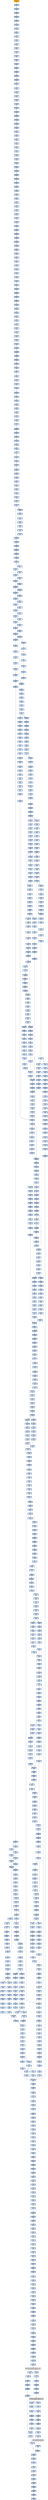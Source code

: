 strict digraph G {
	graph [bgcolor=transparent,
		name=G
	];
	node [color=lightsteelblue,
		fillcolor=lightsteelblue,
		shape=rectangle,
		style=filled
	];
	"0x004e3385"	[label="0x004e3385
jne"];
	"0x004e3387"	[label="0x004e3387
subl"];
	"0x004e3385" -> "0x004e3387"	[color="#000000",
		label=F];
	"0x004e388f"	[label="0x004e388f
addl"];
	"0x004e3893"	[label="0x004e3893
cmpl"];
	"0x004e388f" -> "0x004e3893"	[color="#000000"];
	"0x004e336e"	[label="0x004e336e
shll"];
	"0x004e3371"	[label="0x004e3371
movl"];
	"0x004e336e" -> "0x004e3371"	[color="#000000"];
	"0x004e3bf0"	[label="0x004e3bf0
subl"];
	"0x004e3bf2"	[label="0x004e3bf2
movl"];
	"0x004e3bf0" -> "0x004e3bf2"	[color="#000000"];
	"0x004e3ce6"	[label="0x004e3ce6
sarl"];
	"0x004e3ce8"	[label="0x004e3ce8
andl"];
	"0x004e3ce6" -> "0x004e3ce8"	[color="#000000"];
	"0x004e3982"	[label="0x004e3982
movw"];
	"0x004e3989"	[label="0x004e3989
movzwl"];
	"0x004e3982" -> "0x004e3989"	[color="#000000"];
	"0x004e3873"	[label="0x004e3873
sarl"];
	"0x004e3876"	[label="0x004e3876
leal"];
	"0x004e3873" -> "0x004e3876"	[color="#000000"];
	"0x004e3a04"	[label="0x004e3a04
cmpl"];
	"0x004e3a06"	[label="0x004e3a06
jae"];
	"0x004e3a04" -> "0x004e3a06"	[color="#000000"];
	"0x004e3930"	[label="0x004e3930
shrw"];
	"0x004e3934"	[label="0x004e3934
subw"];
	"0x004e3930" -> "0x004e3934"	[color="#000000"];
	"0x004e37fe"	[label="0x004e37fe
leal"];
	"0x004e3801"	[label="0x004e3801
movl"];
	"0x004e37fe" -> "0x004e3801"	[color="#000000"];
	"0x004e3720"	[label="0x004e3720
movb"];
	"0x004e3724"	[label="0x004e3724
movb"];
	"0x004e3720" -> "0x004e3724"	[color="#000000"];
	"0x004e3cbf"	[label="0x004e3cbf
subw"];
	"0x004e3cc2"	[label="0x004e3cc2
leal"];
	"0x004e3cbf" -> "0x004e3cc2"	[color="#000000"];
	"0x004e3795"	[label="0x004e3795
shll"];
	"0x004e3798"	[label="0x004e3798
shll"];
	"0x004e3795" -> "0x004e3798"	[color="#000000"];
	"0x004e34cd"	[label="0x004e34cd
jae"];
	"0x004e34cf"	[label="0x004e34cf
movl"];
	"0x004e34cd" -> "0x004e34cf"	[color="#000000",
		label=F];
	"0x004e3c1d"	[label="0x004e3c1d
cmpl"];
	"0x004e3c22"	[label="0x004e3c22
movl"];
	"0x004e3c1d" -> "0x004e3c22"	[color="#000000"];
	"0x004e39b1"	[label="0x004e39b1
jmp"];
	"0x004e3a56"	[label="0x004e3a56
movl"];
	"0x004e39b1" -> "0x004e3a56"	[color="#000000"];
	"0x004e353e"	[label="0x004e353e
addl"];
	"0x004e3540"	[label="0x004e3540
cmpl"];
	"0x004e353e" -> "0x004e3540"	[color="#000000"];
	"0x004e3623"	[label="0x004e3623
shll"];
	"0x004e3628"	[label="0x004e3628
movzbl"];
	"0x004e3623" -> "0x004e3628"	[color="#000000"];
	"0x004e3cf4"	[label="0x004e3cf4
movl"];
	"0x004e3cf8"	[label="0x004e3cf8
jg"];
	"0x004e3cf4" -> "0x004e3cf8"	[color="#000000"];
	"0x004e380c"	[label="0x004e380c
subl"];
	"0x004e380e"	[label="0x004e380e
subl"];
	"0x004e380c" -> "0x004e380e"	[color="#000000"];
	"0x004e34e4"	[label="0x004e34e4
xorl"];
	"0x004e34e6"	[label="0x004e34e6
movl"];
	"0x004e34e4" -> "0x004e34e6"	[color="#000000"];
	"0x004e3373"	[label="0x004e3373
pushl"];
	"0x004e3371" -> "0x004e3373"	[color="#000000"];
	"0x004e345f"	[label="0x004e345f
shll"];
	"0x004e3461"	[label="0x004e3461
movl"];
	"0x004e345f" -> "0x004e3461"	[color="#000000"];
	"0x004e38ae"	[label="0x004e38ae
shll"];
	"0x004e38b1"	[label="0x004e38b1
incl"];
	"0x004e38ae" -> "0x004e38b1"	[color="#000000"];
	"0x004e374c"	[label="0x004e374c
jmp"];
	"0x004e3e5c"	[label="0x004e3e5c
movl"];
	"0x004e374c" -> "0x004e3e5c"	[color="#000000"];
	"0x004e3855"	[label="0x004e3855
imull"];
	"0x004e3858"	[label="0x004e3858
cmpl"];
	"0x004e3855" -> "0x004e3858"	[color="#000000"];
	"0x004e3842"	[label="0x004e3842
movl"];
	"0x004e3846"	[label="0x004e3846
movl"];
	"0x004e3842" -> "0x004e3846"	[color="#000000"];
	"0x0049edbc"	[label="0x0049edbc
lodsb"];
	"0x0049edbd"	[label="0x0049edbd
orb"];
	"0x0049edbc" -> "0x0049edbd"	[color="#000000"];
	"0x004e3867"	[label="0x004e3867
subl"];
	"0x004e3869"	[label="0x004e3869
movl"];
	"0x004e3867" -> "0x004e3869"	[color="#000000"];
	"0x004e3eb3"	[label="0x004e3eb3
jmp"];
	"0x0049ecd8"	[label="0x0049ecd8
movl"];
	"0x004e3eb3" -> "0x0049ecd8"	[color="#000000"];
	"0x004e3d35"	[label="0x004e3d35
shll"];
	"0x004e3d38"	[label="0x004e3d38
incl"];
	"0x004e3d35" -> "0x004e3d38"	[color="#000000"];
	"0x004e36f5"	[label="0x004e36f5
movw"];
	"0x004e36f9"	[label="0x004e36f9
jmp"];
	"0x004e36f5" -> "0x004e36f9"	[color="#000000"];
	"0x004e39a0"	[label="0x004e39a0
sarl"];
	"0x004e39a3"	[label="0x004e39a3
leal"];
	"0x004e39a0" -> "0x004e39a3"	[color="#000000"];
	"0x004e3a96"	[label="0x004e3a96
shll"];
	"0x004e3a99"	[label="0x004e3a99
incl"];
	"0x004e3a96" -> "0x004e3a99"	[color="#000000"];
	"0x004e33d1"	[label="0x004e33d1
subl"];
	"0x004e33d3"	[label="0x004e33d3
movl"];
	"0x004e33d1" -> "0x004e33d3"	[color="#000000"];
	"0x004e3b59"	[label="0x004e3b59
subl"];
	"0x004e3b5b"	[label="0x004e3b5b
subl"];
	"0x004e3b59" -> "0x004e3b5b"	[color="#000000"];
	"0x004e3dc0"	[label="0x004e3dc0
movl"];
	"0x004e3dc5"	[label="0x004e3dc5
subl"];
	"0x004e3dc0" -> "0x004e3dc5"	[color="#000000"];
	"0x004e37ba"	[label="0x004e37ba
movl"];
	"0x004e37bf"	[label="0x004e37bf
subl"];
	"0x004e37ba" -> "0x004e37bf"	[color="#000000"];
	"0x004e3b2e"	[label="0x004e3b2e
sarl"];
	"0x004e3b31"	[label="0x004e3b31
movl"];
	"0x004e3b2e" -> "0x004e3b31"	[color="#000000"];
	"0x004e37b6"	[label="0x004e37b6
jae"];
	"0x004e37b8"	[label="0x004e37b8
movl"];
	"0x004e37b6" -> "0x004e37b8"	[color="#000000",
		label=F];
	"0x004e380a"	[label="0x004e380a
movl"];
	"0x004e37b6" -> "0x004e380a"	[color="#000000",
		label=T];
	"0x004e3d10"	[label="0x004e3d10
movl"];
	"0x004e3d14"	[label="0x004e3d14
jmp"];
	"0x004e3d10" -> "0x004e3d14"	[color="#000000"];
	"0x004e3918"	[label="0x004e3918
movb"];
	"0x004e391c"	[label="0x004e391c
movb"];
	"0x004e3918" -> "0x004e391c"	[color="#000000"];
	"0x004e3a76"	[label="0x004e3a76
leal"];
	"0x004e3a7a"	[label="0x004e3a7a
movl"];
	"0x004e3a76" -> "0x004e3a7a"	[color="#000000"];
	"0x004e3514"	[label="0x004e3514
jle"];
	"0x004e3516"	[label="0x004e3516
movl"];
	"0x004e3514" -> "0x004e3516"	[color="#000000",
		label=F];
	"0x004e33b6"	[label="0x004e33b6
movw"];
	"0x004e33b9"	[label="0x004e33b9
shll"];
	"0x004e33b6" -> "0x004e33b9"	[color="#000000"];
	"0x004e3cee"	[label="0x004e3cee
orl"];
	"0x004e3cf1"	[label="0x004e3cf1
cmpl"];
	"0x004e3cee" -> "0x004e3cf1"	[color="#000000"];
	"0x004e35fe"	[label="0x004e35fe
andl"];
	"0x004e3604"	[label="0x004e3604
cmpl"];
	"0x004e35fe" -> "0x004e3604"	[color="#000000"];
	"0x004e3ab9"	[label="0x004e3ab9
shll"];
	"0x004e3abe"	[label="0x004e3abe
sarl"];
	"0x004e3ab9" -> "0x004e3abe"	[color="#000000"];
	"0x004e394f"	[label="0x004e394f
subw"];
	"0x004e3952"	[label="0x004e3952
subl"];
	"0x004e394f" -> "0x004e3952"	[color="#000000"];
	"0x004e3649"	[label="0x004e3649
movl"];
	"0x004e364d"	[label="0x004e364d
movl"];
	"0x004e3649" -> "0x004e364d"	[color="#000000"];
	"0x004e3439"	[label="0x004e3439
movl"];
	"0x004e3441"	[label="0x004e3441
movb"];
	"0x004e3439" -> "0x004e3441"	[color="#000000"];
	"0x004e3654"	[label="0x004e3654
movl"];
	"0x004e3656"	[label="0x004e3656
sarl"];
	"0x004e3654" -> "0x004e3656"	[color="#000000"];
	"0x004e3cb7"	[label="0x004e3cb7
subl"];
	"0x004e3cb9"	[label="0x004e3cb9
movl"];
	"0x004e3cb7" -> "0x004e3cb9"	[color="#000000"];
	"0x004e3ce4"	[label="0x004e3ce4
movl"];
	"0x004e3ce4" -> "0x004e3ce6"	[color="#000000"];
	"0x004e35a9"	[label="0x004e35a9
movl"];
	"0x004e35ad"	[label="0x004e35ad
shll"];
	"0x004e35a9" -> "0x004e35ad"	[color="#000000"];
	"0x004e3979"	[label="0x004e3979
movl"];
	"0x004e397d"	[label="0x004e397d
movl"];
	"0x004e3979" -> "0x004e397d"	[color="#000000"];
	"0x004e39c9"	[label="0x004e39c9
cmpl"];
	"0x004e39cf"	[label="0x004e39cf
movw"];
	"0x004e39c9" -> "0x004e39cf"	[color="#000000"];
	"0x004e3b91"	[label="0x004e3b91
movl"];
	"0x004e3b95"	[label="0x004e3b95
leal"];
	"0x004e3b91" -> "0x004e3b95"	[color="#000000"];
	"0x004e3eb1"	[label="0x004e3eb1
popl"];
	"0x004e3eb2"	[label="0x004e3eb2
ret"];
	"0x004e3eb1" -> "0x004e3eb2"	[color="#000000"];
	"0x004e33de"	[label="0x004e33de
jae"];
	"0x004e3406"	[label="0x004e3406
call"];
	"0x004e33de" -> "0x004e3406"	[color="#000000",
		label=T];
	"0x004e357e"	[label="0x004e357e
movl"];
	"0x004e3582"	[label="0x004e3582
movl"];
	"0x004e357e" -> "0x004e3582"	[color="#000000"];
	"0x004e37a7"	[label="0x004e37a7
movw"];
	"0x004e37ae"	[label="0x004e37ae
movzwl"];
	"0x004e37a7" -> "0x004e37ae"	[color="#000000"];
	"0x004e379e"	[label="0x004e379e
movl"];
	"0x004e37a2"	[label="0x004e37a2
movl"];
	"0x004e379e" -> "0x004e37a2"	[color="#000000"];
	"0x0049ed3b"	[label="0x0049ed3b
movl"];
	"0x0049ed3e"	[label="0x0049ed3e
addl"];
	"0x0049ed3b" -> "0x0049ed3e"	[color="#000000"];
	"0x004e3af3"	[label="0x004e3af3
ja"];
	"0x004e3b0b"	[label="0x004e3b0b
movw"];
	"0x004e3af3" -> "0x004e3b0b"	[color="#000000",
		label=T];
	"0x004e3af5"	[label="0x004e3af5
cmpl"];
	"0x004e3af3" -> "0x004e3af5"	[color="#000000",
		label=F];
	"0x0049ed42"	[label="0x0049ed42
movw"];
	"0x0049ed46"	[label="0x0049ed46
addl"];
	"0x0049ed42" -> "0x0049ed46"	[color="#000000"];
	"0x004e39e5"	[label="0x004e39e5
shll"];
	"0x004e39e8"	[label="0x004e39e8
shll"];
	"0x004e39e5" -> "0x004e39e8"	[color="#000000"];
	"0x004e3d45"	[label="0x004e3d45
jb"];
	"0x004e3d4e"	[label="0x004e3d4e
decl"];
	"0x004e3d45" -> "0x004e3d4e"	[color="#000000",
		label=T];
	"0x004e3d47"	[label="0x004e3d47
subl"];
	"0x004e3d45" -> "0x004e3d47"	[color="#000000",
		label=F];
	"0x004e3ca6"	[label="0x004e3ca6
sarl"];
	"0x004e3ca9"	[label="0x004e3ca9
leal"];
	"0x004e3ca6" -> "0x004e3ca9"	[color="#000000"];
	"0x004e33c2"	[label="0x004e33c2
pushl"];
	"0x004e33c3"	[label="0x004e33c3
addl"];
	"0x004e33c2" -> "0x004e33c3"	[color="#000000"];
	"0x004e39eb"	[label="0x004e39eb
incl"];
	"0x004e39e8" -> "0x004e39eb"	[color="#000000"];
	"0x004e3d5b"	[label="0x004e3d5b
addl"];
	"0x004e3d60"	[label="0x004e3d60
movl"];
	"0x004e3d5b" -> "0x004e3d60"	[color="#000000"];
	"0x004e3507"	[label="0x004e3507
movzbl"];
	"0x004e350a"	[label="0x004e350a
shll"];
	"0x004e3507" -> "0x004e350a"	[color="#000000"];
	"0x004e3c06"	[label="0x004e3c06
movl"];
	"0x004e3c0a"	[label="0x004e3c0a
jne"];
	"0x004e3c06" -> "0x004e3c0a"	[color="#000000"];
	"0x004e3a62"	[label="0x004e3a62
xorl"];
	"0x004e3a64"	[label="0x004e3a64
cmpl"];
	"0x004e3a62" -> "0x004e3a64"	[color="#000000"];
	"0x004e381a"	[label="0x004e381a
subw"];
	"0x004e381d"	[label="0x004e381d
cmpl"];
	"0x004e381a" -> "0x004e381d"	[color="#000000"];
	"0x004e3b57"	[label="0x004e3b57
jmp"];
	"0x004e3b88"	[label="0x004e3b88
movl"];
	"0x004e3b57" -> "0x004e3b88"	[color="#000000"];
	"0x004e3b02"	[label="0x004e3b02
shll"];
	"0x004e3b05"	[label="0x004e3b05
shll"];
	"0x004e3b02" -> "0x004e3b05"	[color="#000000"];
	"0x004e3412"	[label="0x004e3412
movb"];
	"0x004e3414"	[label="0x004e3414
stosb"];
	"0x004e3412" -> "0x004e3414"	[color="#000000"];
	"0x004e3e46"	[label="0x004e3e46
incl"];
	"0x004e3e4a"	[label="0x004e3e4a
decl"];
	"0x004e3e46" -> "0x004e3e4a"	[color="#000000"];
	"0x004e3765"	[label="0x004e3765
subl"];
	"0x004e3767"	[label="0x004e3767
movl"];
	"0x004e3765" -> "0x004e3767"	[color="#000000"];
	"0x004e38f7"	[label="0x004e38f7
movl"];
	"0x004e38fe"	[label="0x004e38fe
movl"];
	"0x004e38f7" -> "0x004e38fe"	[color="#000000"];
	"0x0049ed40"	[label="0x0049ed40
subl"];
	"0x0049ed40" -> "0x0049ed42"	[color="#000000"];
	"0x004e337d"	[label="0x004e337d
decl"];
	"0x004e337e"	[label="0x004e337e
movb"];
	"0x004e337d" -> "0x004e337e"	[color="#000000"];
	"0x004e36cd"	[label="0x004e36cd
movl"];
	"0x004e36d1"	[label="0x004e36d1
movw"];
	"0x004e36cd" -> "0x004e36d1"	[color="#000000"];
	"0x004e388c"	[label="0x004e388c
shll"];
	"0x004e388c" -> "0x004e388f"	[color="#000000"];
	"0x004e350d"	[label="0x004e350d
incl"];
	"0x004e350a" -> "0x004e350d"	[color="#000000"];
	"0x004e385a"	[label="0x004e385a
jae"];
	"0x004e3858" -> "0x004e385a"	[color="#000000"];
	"0x004e377e"	[label="0x004e377e
leal"];
	"0x004e3782"	[label="0x004e3782
movl"];
	"0x004e377e" -> "0x004e3782"	[color="#000000"];
	"0x004e3b4f"	[label="0x004e3b4f
movl"];
	"0x004e3b4f" -> "0x004e3b57"	[color="#000000"];
	"0x004e3a2a"	[label="0x004e3a2a
subl"];
	"0x004e3a2c"	[label="0x004e3a2c
subl"];
	"0x004e3a2a" -> "0x004e3a2c"	[color="#000000"];
	"0x004e362e"	[label="0x004e362e
incl"];
	"0x004e362f"	[label="0x004e362f
orl"];
	"0x004e362e" -> "0x004e362f"	[color="#000000"];
	"0x004e3578"	[label="0x004e3578
jae"];
	"0x004e3578" -> "0x004e357e"	[color="#000000",
		label=F];
	"0x004e375b"	[label="0x004e375b
movl"];
	"0x004e3578" -> "0x004e375b"	[color="#000000",
		label=T];
	"0x004e3b84"	[label="0x004e3b84
movl"];
	"0x004e3b84" -> "0x004e3b88"	[color="#000000"];
	"0x004e360c"	[label="0x004e360c
leal"];
	"0x004e3604" -> "0x004e360c"	[color="#000000"];
	"0x004e34ab"	[label="0x004e34ab
movl"];
	"0x004e34b3"	[label="0x004e34b3
movl"];
	"0x004e34ab" -> "0x004e34b3"	[color="#000000"];
	"0x0049ed31"	[label="0x0049ed31
subl"];
	"0x0049ed36"	[label="0x0049ed36
cmpb"];
	"0x0049ed31" -> "0x0049ed36"	[color="#000000"];
	"0x004e3a9a"	[label="0x004e3a9a
orl"];
	"0x004e3a9c"	[label="0x004e3a9c
movw"];
	"0x004e3a9a" -> "0x004e3a9c"	[color="#000000"];
	"0x004e3432"	[label="0x004e3432
movl"];
	"0x004e3432" -> "0x004e3439"	[color="#000000"];
	"0x004e37f0"	[label="0x004e37f0
cmpl"];
	"0x004e37f5"	[label="0x004e37f5
setg"];
	"0x004e37f0" -> "0x004e37f5"	[color="#000000"];
	"0x004e3635"	[label="0x004e3635
movw"];
	"0x004e363c"	[label="0x004e363c
shrl"];
	"0x004e3635" -> "0x004e363c"	[color="#000000"];
	"0x004e3b11"	[label="0x004e3b11
shrl"];
	"0x004e3b14"	[label="0x004e3b14
movzwl"];
	"0x004e3b11" -> "0x004e3b14"	[color="#000000"];
	"0x004e33dc"	[label="0x004e33dc
cmpl"];
	"0x004e33dc" -> "0x004e33de"	[color="#000000"];
	"0x004e3add"	[label="0x004e3add
subl"];
	"0x004e3adf"	[label="0x004e3adf
subl"];
	"0x004e3add" -> "0x004e3adf"	[color="#000000"];
	"0x004e3d4b"	[label="0x004e3d4b
orl"];
	"0x004e3d4b" -> "0x004e3d4e"	[color="#000000"];
	"0x0049edbf"	[label="0x0049edbf
je"];
	"0x0049edbd" -> "0x0049edbf"	[color="#000000"];
	"0x004e3da4"	[label="0x004e3da4
incl"];
	"0x004e3da5"	[label="0x004e3da5
orl"];
	"0x004e3da4" -> "0x004e3da5"	[color="#000000"];
	"0x004e39ec"	[label="0x004e39ec
orl"];
	"0x004e39eb" -> "0x004e39ec"	[color="#000000"];
	"0x004e3bf4"	[label="0x004e3bf4
shrw"];
	"0x004e3bf2" -> "0x004e3bf4"	[color="#000000"];
	"0x004e361d"	[label="0x004e361d
je"];
	"0x004e361d" -> "0x004e3623"	[color="#000000",
		label=F];
	"0x0049ed60"	[label="0x0049ed60
je"];
	"0x0049ed62"	[label="0x0049ed62
call"];
	"0x0049ed60" -> "0x0049ed62"	[color="#000000",
		label=F];
	"0x004e3619"	[label="0x004e3619
cmpl"];
	"0x004e3619" -> "0x004e361d"	[color="#000000"];
	"0x004e3bfb"	[label="0x004e3bfb
movw"];
	"0x004e3bfe"	[label="0x004e3bfe
leal"];
	"0x004e3bfb" -> "0x004e3bfe"	[color="#000000"];
	"0x004e34c1"	[label="0x004e34c1
shll"];
	"0x004e34c3"	[label="0x004e34c3
leal"];
	"0x004e34c1" -> "0x004e34c3"	[color="#000000"];
	"0x004e36a0"	[label="0x004e36a0
jg"];
	"0x004e3713"	[label="0x004e3713
movl"];
	"0x004e36a0" -> "0x004e3713"	[color="#000000",
		label=T];
	"0x004e3548"	[label="0x004e3548
leal"];
	"0x004e354b"	[label="0x004e354b
ja"];
	"0x004e3548" -> "0x004e354b"	[color="#000000"];
	"0x004e335f"	[label="0x004e335f
addl"];
	"0x004e3364"	[label="0x004e3364
movl"];
	"0x004e335f" -> "0x004e3364"	[color="#000000"];
	"0x004e396d"	[label="0x004e396d
movzbl"];
	"0x004e3970"	[label="0x004e3970
shll"];
	"0x004e396d" -> "0x004e3970"	[color="#000000"];
	"0x004e3925"	[label="0x004e3925
jmp"];
	"0x004e3925" -> "0x004e3e5c"	[color="#000000"];
	"0x004e3df6"	[label="0x004e3df6
movl"];
	"0x004e3dfa"	[label="0x004e3dfa
shll"];
	"0x004e3df6" -> "0x004e3dfa"	[color="#000000"];
	"0x0049ed22"	[label="0x0049ed22
addl"];
	"0x0049ed24"	[label="0x0049ed24
addl"];
	"0x0049ed22" -> "0x0049ed24"	[color="#000000"];
	"0x0049edb0"	[label="0x0049edb0
movl"];
	"0x0049edb2"	[label="0x0049edb2
lodsb"];
	"0x0049edb0" -> "0x0049edb2"	[color="#000000"];
	"0x004e3cc8"	[label="0x004e3cc8
movl"];
	"0x004e3ccc"	[label="0x004e3ccc
decl"];
	"0x004e3cc8" -> "0x004e3ccc"	[color="#000000"];
	"0x004e3a69"	[label="0x004e3a69
movl"];
	"0x004e3a6d"	[label="0x004e3a6d
setg"];
	"0x004e3a69" -> "0x004e3a6d"	[color="#000000"];
	"0x004e373b"	[label="0x004e373b
jmp"];
	"0x004e373b" -> "0x004e3e5c"	[color="#000000"];
	"0x004e350e"	[label="0x004e350e
incl"];
	"0x004e350f"	[label="0x004e350f
orl"];
	"0x004e350e" -> "0x004e350f"	[color="#000000"];
	"0x004e3c87"	[label="0x004e3c87
movl"];
	"0x004e3c8b"	[label="0x004e3c8b
movw"];
	"0x004e3c87" -> "0x004e3c8b"	[color="#000000"];
	"0x004e37c1"	[label="0x004e37c1
movl"];
	"0x004e37bf" -> "0x004e37c1"	[color="#000000"];
	"0x004e3a22"	[label="0x004e3a22
movl"];
	"0x004e3a26"	[label="0x004e3a26
jmp"];
	"0x004e3a22" -> "0x004e3a26"	[color="#000000"];
	"0x004e3c6d"	[label="0x004e3c6d
ja"];
	"0x004e3c6d" -> "0x004e3c87"	[color="#000000",
		label=T];
	"0x004e3c6f"	[label="0x004e3c6f
cmpl"];
	"0x004e3c6d" -> "0x004e3c6f"	[color="#000000",
		label=F];
	"0x004e3e80"	[label="0x004e3e80
je"];
	"0x004e3e82"	[label="0x004e3e82
jmp"];
	"0x004e3e80" -> "0x004e3e82"	[color="#000000",
		label=F];
	"0x004e33cd"	[label="0x004e33cd
movl"];
	"0x004e33cf"	[label="0x004e33cf
popl"];
	"0x004e33cd" -> "0x004e33cf"	[color="#000000"];
	"0x004e3830"	[label="0x004e3830
je"];
	"0x004e3836"	[label="0x004e3836
movzbl"];
	"0x004e3830" -> "0x004e3836"	[color="#000000",
		label=F];
	"0x004e3b1e"	[label="0x004e3b1e
movl"];
	"0x004e3b22"	[label="0x004e3b22
movl"];
	"0x004e3b1e" -> "0x004e3b22"	[color="#000000"];
	"0x004e3871"	[label="0x004e3871
movl"];
	"0x004e3869" -> "0x004e3871"	[color="#000000"];
	"0x004e38c3"	[label="0x004e38c3
imull"];
	"0x004e38c6"	[label="0x004e38c6
cmpl"];
	"0x004e38c3" -> "0x004e38c6"	[color="#000000"];
	"0x004e34fd"	[label="0x004e34fd
cmpl"];
	"0x004e3501"	[label="0x004e3501
je"];
	"0x004e34fd" -> "0x004e3501"	[color="#000000"];
	"0x004e3b1c"	[label="0x004e3b1c
jae"];
	"0x004e3b1c" -> "0x004e3b59"	[color="#000000",
		label=T];
	"0x004e3b1c" -> "0x004e3b1e"	[color="#000000",
		label=F];
	"0x004e3674"	[label="0x004e3674
leal"];
	"0x004e3677"	[label="0x004e3677
shrw"];
	"0x004e3674" -> "0x004e3677"	[color="#000000"];
	"0x004e33a7"	[label="0x004e33a7
leal"];
	"0x004e33ae"	[label="0x004e33ae
pushl"];
	"0x004e33a7" -> "0x004e33ae"	[color="#000000"];
	"0x004e3598"	[label="0x004e3598
movzbl"];
	"0x004e359d"	[label="0x004e359d
movw"];
	"0x004e3598" -> "0x004e359d"	[color="#000000"];
	"0x004e35c7"	[label="0x004e35c7
leal"];
	"0x004e35ce"	[label="0x004e35ce
movl"];
	"0x004e35c7" -> "0x004e35ce"	[color="#000000"];
	"0x004e3aac"	[label="0x004e3aac
jae"];
	"0x004e3aac" -> "0x004e3add"	[color="#000000",
		label=T];
	"0x004e3aae"	[label="0x004e3aae
movl"];
	"0x004e3aac" -> "0x004e3aae"	[color="#000000",
		label=F];
	"0x004e342b"	[label="0x004e342b
pushl"];
	"0x004e342c"	[label="0x004e342c
pushl"];
	"0x004e342b" -> "0x004e342c"	[color="#000000"];
	"0x0049ed76"	[label="0x0049ed76
pushl"];
	"0x0049ed62" -> "0x0049ed76"	[color="#000000"];
	"0x004e39f4"	[label="0x004e39f4
shrl"];
	"0x004e39f7"	[label="0x004e39f7
movw"];
	"0x004e39f4" -> "0x004e39f7"	[color="#000000"];
	"0x0049edb7"	[label="0x0049edb7
movb"];
	"0x0049edba"	[label="0x0049edba
jne"];
	"0x0049edb7" -> "0x0049edba"	[color="#000000"];
	"0x004e3c0c"	[label="0x004e3c0c
movb"];
	"0x004e3c10"	[label="0x004e3c10
movl"];
	"0x004e3c0c" -> "0x004e3c10"	[color="#000000"];
	"0x004e3719"	[label="0x004e3719
movl"];
	"0x004e3719" -> "0x004e3720"	[color="#000000"];
	"0x004e3812"	[label="0x004e3812
shrw"];
	"0x004e3816"	[label="0x004e3816
movl"];
	"0x004e3812" -> "0x004e3816"	[color="#000000"];
	"0x004e3c65"	[label="0x004e3c65
cmpl"];
	"0x004e3c65" -> "0x004e3c6d"	[color="#000000"];
	"0x004e3374"	[label="0x004e3374
lodsl"];
	"0x004e3375"	[label="0x004e3375
subl"];
	"0x004e3374" -> "0x004e3375"	[color="#000000"];
	"0x004e3617"	[label="0x004e3617
ja"];
	"0x004e3617" -> "0x004e3619"	[color="#000000",
		label=F];
	"0x004e3631"	[label="0x004e3631
movl"];
	"0x004e3617" -> "0x004e3631"	[color="#000000",
		label=T];
	"0x004e392e"	[label="0x004e392e
movl"];
	"0x004e392e" -> "0x004e3930"	[color="#000000"];
	"0x004e3a15"	[label="0x004e3a15
sarl"];
	"0x004e3a18"	[label="0x004e3a18
leal"];
	"0x004e3a15" -> "0x004e3a18"	[color="#000000"];
	"0x0049ee0a"	[label="0x0049ee0a
jmp"];
	GETPROCADDRESS_KERNEL32_DLL	[color=lightgrey,
		fillcolor=lightgrey,
		label="GETPROCADDRESS_KERNEL32_DLL
GETPROCADDRESS-KERNEL32-DLL"];
	"0x0049ee0a" -> GETPROCADDRESS_KERNEL32_DLL	[color="#000000"];
	"0x004e3bca"	[label="0x004e3bca
movzwl"];
	"0x004e3bcd"	[label="0x004e3bcd
imull"];
	"0x004e3bca" -> "0x004e3bcd"	[color="#000000"];
	"0x004e3af9"	[label="0x004e3af9
je"];
	"0x004e3aff"	[label="0x004e3aff
movzbl"];
	"0x004e3af9" -> "0x004e3aff"	[color="#000000",
		label=F];
	"0x004e36e2"	[label="0x004e36e2
movl"];
	"0x004e36e6"	[label="0x004e36e6
movl"];
	"0x004e36e2" -> "0x004e36e6"	[color="#000000"];
	"0x004e3565"	[label="0x004e3565
movl"];
	"0x004e3569"	[label="0x004e3569
movw"];
	"0x004e3565" -> "0x004e3569"	[color="#000000"];
	"0x004e3879"	[label="0x004e3879
movl"];
	"0x004e387d"	[label="0x004e387d
movw"];
	"0x004e3879" -> "0x004e387d"	[color="#000000"];
	"0x0049ed89"	[label="0x0049ed89
call"];
	VIRTUALPROTECT_KERNEL32	[color=lightgrey,
		fillcolor=lightgrey,
		label="VIRTUALPROTECT_KERNEL32
VIRTUALPROTECT-KERNEL32"];
	"0x0049ed89" -> VIRTUALPROTECT_KERNEL32	[color="#000000"];
	"0x0049ed80"	[label="0x0049ed80
pushl"];
	"0x0049ed81"	[label="0x0049ed81
pushl"];
	"0x0049ed80" -> "0x0049ed81"	[color="#000000"];
	"0x004e3464"	[label="0x004e3464
movl"];
	"0x004e3468"	[label="0x004e3468
movzbl"];
	"0x004e3464" -> "0x004e3468"	[color="#000000"];
	"0x004e35e0"	[label="0x004e35e0
movl"];
	"0x004e35e7"	[label="0x004e35e7
movzbl"];
	"0x004e35e0" -> "0x004e35e7"	[color="#000000"];
	"0x004e389e"	[label="0x004e389e
cmpl"];
	"0x004e38a2"	[label="0x004e38a2
je"];
	"0x004e389e" -> "0x004e38a2"	[color="#000000"];
	"0x004e35eb"	[label="0x004e35eb
movl"];
	"0x004e35e7" -> "0x004e35eb"	[color="#000000"];
	"0x0049ecdd"	[label="0x0049ecdd
pushl"];
	"0x0049ecde"	[label="0x0049ecde
je"];
	"0x0049ecdd" -> "0x0049ecde"	[color="#000000"];
	"0x004e3ad3"	[label="0x004e3ad3
leal"];
	"0x004e3ad7"	[label="0x004e3ad7
movl"];
	"0x004e3ad3" -> "0x004e3ad7"	[color="#000000"];
	"0x004e37e6"	[label="0x004e37e6
movl"];
	"0x004e37ea"	[label="0x004e37ea
movl"];
	"0x004e37e6" -> "0x004e37ea"	[color="#000000"];
	"0x004e3a93"	[label="0x004e3a93
shll"];
	"0x004e3a93" -> "0x004e3a96"	[color="#000000"];
	"0x004e3c15"	[label="0x004e3c15
shll"];
	"0x004e3c17"	[label="0x004e3c17
subl"];
	"0x004e3c15" -> "0x004e3c17"	[color="#000000"];
	"0x0049ed20"	[label="0x0049ed20
movl"];
	"0x0049ed20" -> "0x0049ed22"	[color="#000000"];
	"0x004e3e2b"	[label="0x004e3e2b
movl"];
	"0x004e3e2d"	[label="0x004e3e2d
subl"];
	"0x004e3e2b" -> "0x004e3e2d"	[color="#000000"];
	"0x004e3c94"	[label="0x004e3c94
imull"];
	"0x004e3c97"	[label="0x004e3c97
cmpl"];
	"0x004e3c94" -> "0x004e3c97"	[color="#000000"];
	"0x004e3589"	[label="0x004e3589
movb"];
	"0x004e358d"	[label="0x004e358d
sarl"];
	"0x004e3589" -> "0x004e358d"	[color="#000000"];
	"0x004e3a28"	[label="0x004e3a28
movl"];
	"0x004e3a28" -> "0x004e3a2a"	[color="#000000"];
	"0x004e3937"	[label="0x004e3937
movw"];
	"0x004e3934" -> "0x004e3937"	[color="#000000"];
	"0x0049ed5e"	[label="0x0049ed5e
orl"];
	"0x0049ed5e" -> "0x0049ed60"	[color="#000000"];
	"0x004e36db"	[label="0x004e36db
imull"];
	"0x004e36de"	[label="0x004e36de
cmpl"];
	"0x004e36db" -> "0x004e36de"	[color="#000000"];
	"0x004e3805"	[label="0x004e3805
jmp"];
	"0x004e3a7e"	[label="0x004e3a7e
cmpl"];
	"0x004e3805" -> "0x004e3a7e"	[color="#000000"];
	"0x004e3bec"	[label="0x004e3bec
subl"];
	"0x004e3bec" -> "0x004e3bf0"	[color="#000000"];
	"0x004e3c85"	[label="0x004e3c85
orl"];
	"0x004e3c85" -> "0x004e3c87"	[color="#000000"];
	"0x004e3902"	[label="0x004e3902
setg"];
	"0x004e3905"	[label="0x004e3905
leal"];
	"0x004e3902" -> "0x004e3905"	[color="#000000"];
	"0x0049ed27"	[label="0x0049ed27
addl"];
	"0x0049ed2a"	[label="0x0049ed2a
popl"];
	"0x0049ed27" -> "0x0049ed2a"	[color="#000000"];
	"0x004e37e2"	[label="0x004e37e2
movl"];
	"0x004e37e2" -> "0x004e37e6"	[color="#000000"];
	"0x004e34bb"	[label="0x004e34bb
movzbl"];
	"0x004e34bf"	[label="0x004e34bf
addl"];
	"0x004e34bb" -> "0x004e34bf"	[color="#000000"];
	"0x004e3848"	[label="0x004e3848
shrl"];
	"0x004e384b"	[label="0x004e384b
movw"];
	"0x004e3848" -> "0x004e384b"	[color="#000000"];
	"0x004e3d32"	[label="0x004e3d32
movzbl"];
	"0x004e3d32" -> "0x004e3d35"	[color="#000000"];
	"0x004e390d"	[label="0x004e390d
movl"];
	"0x004e3911"	[label="0x004e3911
subl"];
	"0x004e390d" -> "0x004e3911"	[color="#000000"];
	"0x004e3bea"	[label="0x004e3bea
jmp"];
	"0x004e3c01"	[label="0x004e3c01
movl"];
	"0x004e3bea" -> "0x004e3c01"	[color="#000000"];
	"0x004e33d6"	[label="0x004e33d6
movb"];
	"0x004e33d3" -> "0x004e33d6"	[color="#000000"];
	"0x004e3947"	[label="0x004e3947
shrw"];
	"0x004e394b"	[label="0x004e394b
movl"];
	"0x004e3947" -> "0x004e394b"	[color="#000000"];
	"0x004e392c"	[label="0x004e392c
subl"];
	"0x004e392c" -> "0x004e392e"	[color="#000000"];
	"0x004e34a3"	[label="0x004e34a3
movl"];
	"0x004e34a3" -> "0x004e34ab"	[color="#000000"];
	"0x004e38ab"	[label="0x004e38ab
shll"];
	"0x004e38ab" -> "0x004e38ae"	[color="#000000"];
	"0x004e3b27"	[label="0x004e3b27
subl"];
	"0x004e3b22" -> "0x004e3b27"	[color="#000000"];
	"0x004e3920"	[label="0x004e3920
incl"];
	"0x004e391c" -> "0x004e3920"	[color="#000000"];
	"0x004e338a"	[label="0x004e338a
movl"];
	"0x004e338c"	[label="0x004e338c
andb"];
	"0x004e338a" -> "0x004e338c"	[color="#000000"];
	"0x004e3c3d"	[label="0x004e3c3d
movl"];
	"0x004e3c41"	[label="0x004e3c41
shll"];
	"0x004e3c3d" -> "0x004e3c41"	[color="#000000"];
	"0x004e34ee"	[label="0x004e34ee
movl"];
	"0x004e34f0"	[label="0x004e34f0
addl"];
	"0x004e34ee" -> "0x004e34f0"	[color="#000000"];
	"0x004e3672"	[label="0x004e3672
movl"];
	"0x004e3672" -> "0x004e3674"	[color="#000000"];
	"0x004e37c5"	[label="0x004e37c5
sarl"];
	"0x004e37c1" -> "0x004e37c5"	[color="#000000"];
	"0x004e37d3"	[label="0x004e37d3
movl"];
	"0x004e37d7"	[label="0x004e37d7
movl"];
	"0x004e37d3" -> "0x004e37d7"	[color="#000000"];
	"0x004e3a52"	[label="0x004e3a52
movl"];
	"0x004e3a52" -> "0x004e3a56"	[color="#000000"];
	"0x004e34d3"	[label="0x004e34d3
movw"];
	"0x004e34cf" -> "0x004e34d3"	[color="#000000"];
	"0x004e3ab2"	[label="0x004e3ab2
movl"];
	"0x004e3ab7"	[label="0x004e3ab7
subl"];
	"0x004e3ab2" -> "0x004e3ab7"	[color="#000000"];
	"0x004e3a99" -> "0x004e3a9a"	[color="#000000"];
	"0x004e3e0c"	[label="0x004e3e0c
incl"];
	"0x004e3e0d"	[label="0x004e3e0d
movl"];
	"0x004e3e0c" -> "0x004e3e0d"	[color="#000000"];
	"0x004e3cfe"	[label="0x004e3cfe
shll"];
	"0x004e3d00"	[label="0x004e3d00
addl"];
	"0x004e3cfe" -> "0x004e3d00"	[color="#000000"];
	"0x004e37ee"	[label="0x004e37ee
xorl"];
	"0x004e37ee" -> "0x004e37f0"	[color="#000000"];
	"0x004e3eae"	[label="0x004e3eae
popl"];
	"0x004e3eaf"	[label="0x004e3eaf
popl"];
	"0x004e3eae" -> "0x004e3eaf"	[color="#000000"];
	"0x004e3cbb"	[label="0x004e3cbb
shrw"];
	"0x004e3cbb" -> "0x004e3cbf"	[color="#000000"];
	"0x004e3557"	[label="0x004e3557
shll"];
	"0x004e355c"	[label="0x004e355c
movzbl"];
	"0x004e3557" -> "0x004e355c"	[color="#000000"];
	"0x004e37cf"	[label="0x004e37cf
movl"];
	"0x004e37cf" -> "0x004e37d3"	[color="#000000"];
	"0x004e3dbc"	[label="0x004e3dbc
movl"];
	"0x004e3dbc" -> "0x004e3dc0"	[color="#000000"];
	"0x004e3c9f"	[label="0x004e3c9f
movl"];
	"0x004e3ca4"	[label="0x004e3ca4
subl"];
	"0x004e3c9f" -> "0x004e3ca4"	[color="#000000"];
	"0x004e3b72"	[label="0x004e3b72
movl"];
	"0x004e3b7a"	[label="0x004e3b7a
movw"];
	"0x004e3b72" -> "0x004e3b7a"	[color="#000000"];
	"0x004e346f"	[label="0x004e346f
movl"];
	"0x004e3473"	[label="0x004e3473
movl"];
	"0x004e346f" -> "0x004e3473"	[color="#000000"];
	"0x004e3501" -> "0x004e3507"	[color="#000000",
		label=F];
	"0x004e3884"	[label="0x004e3884
movl"];
	"0x004e387d" -> "0x004e3884"	[color="#000000"];
	"0x004e3dfe"	[label="0x004e3dfe
decl"];
	"0x004e3dff"	[label="0x004e3dff
movl"];
	"0x004e3dfe" -> "0x004e3dff"	[color="#000000"];
	"0x004e3e93"	[label="0x004e3e93
xorl"];
	"0x004e3e95"	[label="0x004e3e95
movl"];
	"0x004e3e93" -> "0x004e3e95"	[color="#000000"];
	"0x004e3590"	[label="0x004e3590
movl"];
	"0x004e3595"	[label="0x004e3595
leal"];
	"0x004e3590" -> "0x004e3595"	[color="#000000"];
	"0x004e3bd0"	[label="0x004e3bd0
cmpl"];
	"0x004e3bcd" -> "0x004e3bd0"	[color="#000000"];
	"0x004e34c9"	[label="0x004e34c9
cmpl"];
	"0x004e34c3" -> "0x004e34c9"	[color="#000000"];
	"0x004e39fe"	[label="0x004e39fe
movzwl"];
	"0x004e39f7" -> "0x004e39fe"	[color="#000000"];
	"0x004e3b08"	[label="0x004e3b08
incl"];
	"0x004e3b05" -> "0x004e3b08"	[color="#000000"];
	"0x004e3d7d"	[label="0x004e3d7d
addl"];
	"0x004e3d7f"	[label="0x004e3d7f
movl"];
	"0x004e3d7d" -> "0x004e3d7f"	[color="#000000"];
	"0x004e3973"	[label="0x004e3973
shll"];
	"0x004e3976"	[label="0x004e3976
incl"];
	"0x004e3973" -> "0x004e3976"	[color="#000000"];
	"0x004e3cd9"	[label="0x004e3cd9
movl"];
	"0x004e3cdc"	[label="0x004e3cdc
jle"];
	"0x004e3cd9" -> "0x004e3cdc"	[color="#000000"];
	"0x0049ed48"	[label="0x0049ed48
addl"];
	"0x0049ed46" -> "0x0049ed48"	[color="#000000"];
	"0x004e3dea"	[label="0x004e3dea
movw"];
	"0x004e3dee"	[label="0x004e3dee
movl"];
	"0x004e3dea" -> "0x004e3dee"	[color="#000000"];
	"0x004e370d"	[label="0x004e370d
movw"];
	"0x004e3711"	[label="0x004e3711
jmp"];
	"0x004e370d" -> "0x004e3711"	[color="#000000"];
	"0x004e3d74"	[label="0x004e3d74
movl"];
	"0x004e3d79"	[label="0x004e3d79
movl"];
	"0x004e3d74" -> "0x004e3d79"	[color="#000000"];
	"0x004e3d83"	[label="0x004e3d83
addl"];
	"0x004e3d85"	[label="0x004e3d85
cmpl"];
	"0x004e3d83" -> "0x004e3d85"	[color="#000000"];
	"0x004e3e8c"	[label="0x004e3e8c
subl"];
	"0x004e3e8c" -> "0x004e3e93"	[color="#000000"];
	"0x004e3aa7"	[label="0x004e3aa7
imull"];
	"0x004e3aaa"	[label="0x004e3aaa
cmpl"];
	"0x004e3aa7" -> "0x004e3aaa"	[color="#000000"];
	"0x004e340b"	[label="0x004e340b
popl"];
	"0x004e3406" -> "0x004e340b"	[color="#000000"];
	"0x004e37c8"	[label="0x004e37c8
movl"];
	"0x004e37cc"	[label="0x004e37cc
leal"];
	"0x004e37c8" -> "0x004e37cc"	[color="#000000"];
	"0x004e3852"	[label="0x004e3852
movzwl"];
	"0x004e384b" -> "0x004e3852"	[color="#000000"];
	"0x0049edde"	[label="0x0049edde
lodsb"];
	"0x0049eddf"	[label="0x0049eddf
orb"];
	"0x0049edde" -> "0x0049eddf"	[color="#000000"];
	"0x004e33bc"	[label="0x004e33bc
pushl"];
	"0x004e33bd"	[label="0x004e33bd
pushl"];
	"0x004e33bc" -> "0x004e33bd"	[color="#000000"];
	"0x004e3b7e"	[label="0x004e3b7e
addl"];
	"0x004e3b7a" -> "0x004e3b7e"	[color="#000000"];
	"0x004e3899"	[label="0x004e3899
leal"];
	"0x004e3893" -> "0x004e3899"	[color="#000000"];
	"0x004e3e11"	[label="0x004e3e11
je"];
	"0x004e3e13"	[label="0x004e3e13
movl"];
	"0x004e3e11" -> "0x004e3e13"	[color="#000000",
		label=F];
	"0x004e39bc"	[label="0x004e39bc
movl"];
	"0x004e39be"	[label="0x004e39be
shrw"];
	"0x004e39bc" -> "0x004e39be"	[color="#000000"];
	"0x004e3b39"	[label="0x004e3b39
leal"];
	"0x004e3b3c"	[label="0x004e3b3c
movl"];
	"0x004e3b39" -> "0x004e3b3c"	[color="#000000"];
	"0x004e3786"	[label="0x004e3786
ja"];
	"0x004e3786" -> "0x004e379e"	[color="#000000",
		label=T];
	"0x004e3788"	[label="0x004e3788
cmpl"];
	"0x004e3786" -> "0x004e3788"	[color="#000000",
		label=F];
	"0x004e33c8"	[label="0x004e33c8
call"];
	"0x004e33c8" -> "0x004e342b"	[color="#000000"];
	"0x004e346c"	[label="0x004e346c
shll"];
	"0x004e346e"	[label="0x004e346e
decl"];
	"0x004e346c" -> "0x004e346e"	[color="#000000"];
	"0x004e37db"	[label="0x004e37db
movw"];
	"0x004e37d7" -> "0x004e37db"	[color="#000000"];
	"0x004e3e43"	[label="0x004e3e43
movb"];
	"0x004e3e45"	[label="0x004e3e45
incl"];
	"0x004e3e43" -> "0x004e3e45"	[color="#000000"];
	"0x004e379b"	[label="0x004e379b
incl"];
	"0x004e379c"	[label="0x004e379c
orl"];
	"0x004e379b" -> "0x004e379c"	[color="#000000"];
	"0x004e3dca"	[label="0x004e3dca
leal"];
	"0x004e3dcd"	[label="0x004e3dcd
movw"];
	"0x004e3dca" -> "0x004e3dcd"	[color="#000000"];
	"0x004e3d4f"	[label="0x004e3d4f
jne"];
	"0x004e3d51"	[label="0x004e3d51
movl"];
	"0x004e3d4f" -> "0x004e3d51"	[color="#000000",
		label=F];
	"0x004e34db"	[label="0x004e34db
loop"];
	"0x004e34dd"	[label="0x004e34dd
movl"];
	"0x004e34db" -> "0x004e34dd"	[color="#000000",
		label=F];
	"0x004e3610"	[label="0x004e3610
movl"];
	"0x004e3614"	[label="0x004e3614
leal"];
	"0x004e3610" -> "0x004e3614"	[color="#000000"];
	"0x004e36c7"	[label="0x004e36c7
shll"];
	"0x004e36ca"	[label="0x004e36ca
incl"];
	"0x004e36c7" -> "0x004e36ca"	[color="#000000"];
	"0x004e3921"	[label="0x004e3921
movl"];
	"0x004e3921" -> "0x004e3925"	[color="#000000"];
	"0x004e3cb9" -> "0x004e3cbb"	[color="#000000"];
	"0x004e3e75"	[label="0x004e3e75
ja"];
	"0x004e3e77"	[label="0x004e3e77
cmpl"];
	"0x004e3e75" -> "0x004e3e77"	[color="#000000",
		label=F];
	"0x004e3ac9"	[label="0x004e3ac9
leal"];
	"0x004e3acc"	[label="0x004e3acc
movw"];
	"0x004e3ac9" -> "0x004e3acc"	[color="#000000"];
	"0x004e3a86"	[label="0x004e3a86
cmpl"];
	"0x004e3a8a"	[label="0x004e3a8a
je"];
	"0x004e3a86" -> "0x004e3a8a"	[color="#000000"];
	"0x004e3dba"	[label="0x004e3dba
jae"];
	"0x004e3dba" -> "0x004e3dbc"	[color="#000000",
		label=F];
	"0x004e3dd7"	[label="0x004e3dd7
subl"];
	"0x004e3dba" -> "0x004e3dd7"	[color="#000000",
		label=T];
	"0x004e38db"	[label="0x004e38db
cmpl"];
	"0x004e38e0"	[label="0x004e38e0
leal"];
	"0x004e38db" -> "0x004e38e0"	[color="#000000"];
	"0x004e382c"	[label="0x004e382c
cmpl"];
	"0x004e382c" -> "0x004e3830"	[color="#000000"];
	"0x004e356d"	[label="0x004e356d
shrl"];
	"0x004e3570"	[label="0x004e3570
movzwl"];
	"0x004e356d" -> "0x004e3570"	[color="#000000"];
	"0x004e399c"	[label="0x004e399c
movl"];
	"0x004e399c" -> "0x004e39a0"	[color="#000000"];
	"0x004e37c5" -> "0x004e37c8"	[color="#000000"];
	"0x004e372d"	[label="0x004e372d
movl"];
	"0x004e3731"	[label="0x004e3731
jg"];
	"0x004e372d" -> "0x004e3731"	[color="#000000"];
	"0x004e33a3"	[label="0x004e33a3
popl"];
	"0x004e33a4"	[label="0x004e33a4
popl"];
	"0x004e33a3" -> "0x004e33a4"	[color="#000000"];
	"0x004e3382"	[label="0x004e3382
movb"];
	"0x004e3382" -> "0x004e3385"	[color="#000000"];
	"0x004e3782" -> "0x004e3786"	[color="#000000"];
	"0x004e39d8"	[label="0x004e39d8
cmpl"];
	"0x004e39dc"	[label="0x004e39dc
je"];
	"0x004e39d8" -> "0x004e39dc"	[color="#000000"];
	"0x004e3bf8"	[label="0x004e3bf8
subw"];
	"0x004e3bf4" -> "0x004e3bf8"	[color="#000000"];
	"0x004e354d"	[label="0x004e354d
cmpl"];
	"0x004e3551"	[label="0x004e3551
je"];
	"0x004e354d" -> "0x004e3551"	[color="#000000"];
	"0x004e33af"	[label="0x004e33af
subl"];
	"0x004e33ae" -> "0x004e33af"	[color="#000000"];
	"0x004e37b8" -> "0x004e37ba"	[color="#000000"];
	"0x004e3cb1"	[label="0x004e3cb1
jmp"];
	"0x004e3cb1" -> "0x004e3cc8"	[color="#000000"];
	"0x004e3dd1"	[label="0x004e3dd1
movl"];
	"0x004e3dd5"	[label="0x004e3dd5
jmp"];
	"0x004e3dd1" -> "0x004e3dd5"	[color="#000000"];
	"0x004e36eb"	[label="0x004e36eb
subl"];
	"0x004e36e6" -> "0x004e36eb"	[color="#000000"];
	"0x004e3dab"	[label="0x004e3dab
movw"];
	"0x004e3daf"	[label="0x004e3daf
shrl"];
	"0x004e3dab" -> "0x004e3daf"	[color="#000000"];
	"0x004e33c6"	[label="0x004e33c6
pushl"];
	"0x004e33c3" -> "0x004e33c6"	[color="#000000"];
	"0x004e35ef"	[label="0x004e35ef
shll"];
	"0x004e35eb" -> "0x004e35ef"	[color="#000000"];
	"0x004e33b2"	[label="0x004e33b2
pushl"];
	"0x004e33b3"	[label="0x004e33b3
movl"];
	"0x004e33b2" -> "0x004e33b3"	[color="#000000"];
	"0x004e3aaa" -> "0x004e3aac"	[color="#000000"];
	"0x004e3379"	[label="0x004e3379
movl"];
	"0x004e337b"	[label="0x004e337b
pushl"];
	"0x004e3379" -> "0x004e337b"	[color="#000000"];
	"0x004e3e1b"	[label="0x004e3e1b
addl"];
	"0x004e3e1e"	[label="0x004e3e1e
cmpl"];
	"0x004e3e1b" -> "0x004e3e1e"	[color="#000000"];
	"0x004e3e3c"	[label="0x004e3e3c
movb"];
	"0x004e3e3e"	[label="0x004e3e3e
incl"];
	"0x004e3e3c" -> "0x004e3e3e"	[color="#000000"];
	"0x004e3a34"	[label="0x004e3a34
subw"];
	"0x004e3a37"	[label="0x004e3a37
movl"];
	"0x004e3a34" -> "0x004e3a37"	[color="#000000"];
	"0x004e3cb3"	[label="0x004e3cb3
subl"];
	"0x004e3cb3" -> "0x004e3cb7"	[color="#000000"];
	"0x004e3ba8"	[label="0x004e3ba8
cmpl"];
	"0x004e3bac"	[label="0x004e3bac
je"];
	"0x004e3ba8" -> "0x004e3bac"	[color="#000000"];
	"0x004e3659"	[label="0x004e3659
cmpl"];
	"0x004e365e"	[label="0x004e365e
leal"];
	"0x004e3659" -> "0x004e365e"	[color="#000000"];
	"0x004e3415"	[label="0x004e3415
movl"];
	"0x004e341a"	[label="0x004e341a
stosl"];
	"0x004e3415" -> "0x004e341a"	[color="#000000"];
	"0x004e3652"	[label="0x004e3652
subl"];
	"0x004e3652" -> "0x004e3654"	[color="#000000"];
	"0x004e3eb0"	[label="0x004e3eb0
popl"];
	"0x004e3eaf" -> "0x004e3eb0"	[color="#000000"];
	"0x004e35f3"	[label="0x004e35f3
movl"];
	"0x004e35ef" -> "0x004e35f3"	[color="#000000"];
	"0x0049ed7e"	[label="0x0049ed7e
je"];
	"0x0049ed7e" -> "0x0049ed80"	[color="#000000",
		label=F];
	"0x004e3db2"	[label="0x004e3db2
movzwl"];
	"0x004e3daf" -> "0x004e3db2"	[color="#000000"];
	"0x004e37b4"	[label="0x004e37b4
cmpl"];
	"0x004e37b4" -> "0x004e37b6"	[color="#000000"];
	"0x004e3c4c"	[label="0x004e3c4c
leal"];
	"0x004e3c53"	[label="0x004e3c53
movl"];
	"0x004e3c4c" -> "0x004e3c53"	[color="#000000"];
	"0x0049ed82"	[label="0x0049ed82
pushl"];
	"0x0049ed81" -> "0x0049ed82"	[color="#000000"];
	"0x004e3ea9"	[label="0x004e3ea9
movl"];
	"0x004e3eab"	[label="0x004e3eab
addl"];
	"0x004e3ea9" -> "0x004e3eab"	[color="#000000"];
	"0x004e383c"	[label="0x004e383c
shll"];
	"0x004e383f"	[label="0x004e383f
incl"];
	"0x004e383c" -> "0x004e383f"	[color="#000000"];
	"0x004e339a"	[label="0x004e339a
addb"];
	"0x004e339c"	[label="0x004e339c
movl"];
	"0x004e339a" -> "0x004e339c"	[color="#000000"];
	"0x004e395a"	[label="0x004e395a
movw"];
	"0x004e3961"	[label="0x004e3961
ja"];
	"0x004e395a" -> "0x004e3961"	[color="#000000"];
	"0x004e3995"	[label="0x004e3995
movl"];
	"0x004e399a"	[label="0x004e399a
subl"];
	"0x004e3995" -> "0x004e399a"	[color="#000000"];
	"0x004e3e63"	[label="0x004e3e63
cmpl"];
	"0x004e3e5c" -> "0x004e3e63"	[color="#000000"];
	"0x004e3e9c"	[label="0x004e3e9c
movl"];
	"0x004e3e95" -> "0x004e3e9c"	[color="#000000"];
	"0x004e35ba"	[label="0x004e35ba
addl"];
	"0x004e35bc"	[label="0x004e35bc
imull"];
	"0x004e35ba" -> "0x004e35bc"	[color="#000000"];
	"0x004e3463"	[label="0x004e3463
decl"];
	"0x004e3463" -> "0x004e3464"	[color="#000000"];
	"0x004e3c26"	[label="0x004e3c26
jg"];
	"0x004e3c22" -> "0x004e3c26"	[color="#000000"];
	"0x0049ed1a"	[label="0x0049ed1a
popl"];
	"0x0049ed1b"	[label="0x0049ed1b
addl"];
	"0x0049ed1a" -> "0x0049ed1b"	[color="#000000"];
	"0x004e382a"	[label="0x004e382a
ja"];
	"0x004e382a" -> "0x004e3842"	[color="#000000",
		label=T];
	"0x004e382a" -> "0x004e382c"	[color="#000000",
		label=F];
	"0x004e376d"	[label="0x004e376d
subw"];
	"0x004e3770"	[label="0x004e3770
cmpl"];
	"0x004e376d" -> "0x004e3770"	[color="#000000"];
	"0x004e3a01"	[label="0x004e3a01
imull"];
	"0x004e39fe" -> "0x004e3a01"	[color="#000000"];
	"0x004e33d0"	[label="0x004e33d0
popl"];
	"0x004e33d0" -> "0x004e33d1"	[color="#000000"];
	"0x004e341b"	[label="0x004e341b
call"];
	"0x004e3420"	[label="0x004e3420
popl"];
	"0x004e341b" -> "0x004e3420"	[color="#000000"];
	"0x004e3e17"	[label="0x004e3e17
movl"];
	"0x004e3e13" -> "0x004e3e17"	[color="#000000"];
	"0x004e36f2"	[label="0x004e36f2
leal"];
	"0x004e36f2" -> "0x004e36f5"	[color="#000000"];
	"0x004e3ceb"	[label="0x004e3ceb
leal"];
	"0x004e3ceb" -> "0x004e3cee"	[color="#000000"];
	"0x004e3b1a"	[label="0x004e3b1a
cmpl"];
	"0x004e3b1a" -> "0x004e3b1c"	[color="#000000"];
	"0x0049ed86"	[label="0x0049ed86
pushl"];
	"0x0049ed87"	[label="0x0049ed87
movl"];
	"0x0049ed86" -> "0x0049ed87"	[color="#000000"];
	"0x004e3df2"	[label="0x004e3df2
incl"];
	"0x004e3dee" -> "0x004e3df2"	[color="#000000"];
	"0x0049eda2"	[label="0x0049eda2
lodsl"];
	"0x0049eda3"	[label="0x0049eda3
cmpl"];
	"0x0049eda2" -> "0x0049eda3"	[color="#000000"];
	"0x004e3b0f"	[label="0x004e3b0f
movl"];
	"0x004e3b0f" -> "0x004e3b11"	[color="#000000"];
	"0x0049edf4"	[label="0x0049edf4
movl"];
	"0x0049edf9"	[label="0x0049edf9
stosl"];
	"0x0049edf4" -> "0x0049edf9"	[color="#000000"];
	"0x004e36a2"	[label="0x004e36a2
leal"];
	"0x004e36a5"	[label="0x004e36a5
movl"];
	"0x004e36a2" -> "0x004e36a5"	[color="#000000"];
	"0x004e3be2"	[label="0x004e3be2
leal"];
	"0x004e3be5"	[label="0x004e3be5
movl"];
	"0x004e3be2" -> "0x004e3be5"	[color="#000000"];
	"0x0049ed39"	[label="0x0049ed39
jne"];
	"0x0049ed36" -> "0x0049ed39"	[color="#000000"];
	"0x004e3865"	[label="0x004e3865
movl"];
	"0x004e3865" -> "0x004e3867"	[color="#000000"];
	"0x004e3e31"	[label="0x004e3e31
addl"];
	"0x004e3e2d" -> "0x004e3e31"	[color="#000000"];
	"0x004e3a08"	[label="0x004e3a08
movl"];
	"0x004e3a0a"	[label="0x004e3a0a
movl"];
	"0x004e3a08" -> "0x004e3a0a"	[color="#000000"];
	"0x004e3c38"	[label="0x004e3c38
movl"];
	"0x004e3c38" -> "0x004e3c3d"	[color="#000000"];
	"0x004e3551" -> "0x004e3557"	[color="#000000",
		label=F];
	"0x004e375f"	[label="0x004e375f
subl"];
	"0x004e3761"	[label="0x004e3761
movl"];
	"0x004e375f" -> "0x004e3761"	[color="#000000"];
	"0x004e369a"	[label="0x004e369a
cmpl"];
	"0x004e3711" -> "0x004e369a"	[color="#000000"];
	"0x004e3595" -> "0x004e3598"	[color="#000000"];
	"0x004e33c1"	[label="0x004e33c1
pushl"];
	"0x004e33c1" -> "0x004e33c2"	[color="#000000"];
	"0x004e3776"	[label="0x004e3776
movw"];
	"0x004e377a"	[label="0x004e377a
movl"];
	"0x004e3776" -> "0x004e377a"	[color="#000000"];
	"0x004e3a9f"	[label="0x004e3a9f
movl"];
	"0x004e3aa1"	[label="0x004e3aa1
shrl"];
	"0x004e3a9f" -> "0x004e3aa1"	[color="#000000"];
	"0x004e36a9"	[label="0x004e36a9
addl"];
	"0x004e36a5" -> "0x004e36a9"	[color="#000000"];
	"0x004e36f9" -> "0x004e369a"	[color="#000000"];
	"0x004e33be"	[label="0x004e33be
addl"];
	"0x004e33bd" -> "0x004e33be"	[color="#000000"];
	"0x004e368c"	[label="0x004e368c
cmpl"];
	"0x004e3692"	[label="0x004e3692
jle"];
	"0x004e368c" -> "0x004e3692"	[color="#000000"];
	"0x004e3a06" -> "0x004e3a28"	[color="#000000",
		label=T];
	"0x004e3a06" -> "0x004e3a08"	[color="#000000",
		label=F];
	"0x004e3c7e"	[label="0x004e3c7e
movzbl"];
	"0x004e3c81"	[label="0x004e3c81
shll"];
	"0x004e3c7e" -> "0x004e3c81"	[color="#000000"];
	"0x004e3e3f"	[label="0x004e3e3f
movb"];
	"0x004e3e3f" -> "0x004e3e43"	[color="#000000"];
	"0x004e3da7"	[label="0x004e3da7
movl"];
	"0x004e3da5" -> "0x004e3da7"	[color="#000000"];
	"0x004e3c36"	[label="0x004e3c36
jle"];
	"0x004e3c36" -> "0x004e3c3d"	[color="#000000",
		label=T];
	"0x004e3c36" -> "0x004e3c38"	[color="#000000",
		label=F];
	"0x004e3461" -> "0x004e3463"	[color="#000000"];
	"0x004e354b" -> "0x004e3565"	[color="#000000",
		label=T];
	"0x004e354b" -> "0x004e354d"	[color="#000000",
		label=F];
	"0x004e33b5"	[label="0x004e33b5
pushl"];
	"0x004e33b5" -> "0x004e33b6"	[color="#000000"];
	"0x004e3366"	[label="0x004e3366
addl"];
	"0x004e3368"	[label="0x004e3368
subl"];
	"0x004e3366" -> "0x004e3368"	[color="#000000"];
	"0x004e3bfe" -> "0x004e3c01"	[color="#000000"];
	"0x004e3d02"	[label="0x004e3d02
movl"];
	"0x004e3d05"	[label="0x004e3d05
leal"];
	"0x004e3d02" -> "0x004e3d05"	[color="#000000"];
	"0x004e3888"	[label="0x004e3888
movl"];
	"0x004e3888" -> "0x004e388c"	[color="#000000"];
	"0x004e3963"	[label="0x004e3963
cmpl"];
	"0x004e3967"	[label="0x004e3967
je"];
	"0x004e3963" -> "0x004e3967"	[color="#000000"];
	"0x004e3bc0"	[label="0x004e3bc0
movl"];
	"0x004e3bc4"	[label="0x004e3bc4
movw"];
	"0x004e3bc0" -> "0x004e3bc4"	[color="#000000"];
	"0x004e35a1"	[label="0x004e35a1
movl"];
	"0x004e35a5"	[label="0x004e35a5
andl"];
	"0x004e35a1" -> "0x004e35a5"	[color="#000000"];
	"0x004e3537"	[label="0x004e3537
shll"];
	"0x004e353a"	[label="0x004e353a
movl"];
	"0x004e3537" -> "0x004e353a"	[color="#000000"];
	"0x004e335e"	[label="0x004e335e
popl"];
	"0x004e335e" -> "0x004e335f"	[color="#000000"];
	"0x0049ed4b"	[label="0x0049ed4b
call"];
	"0x0049ed59"	[label="0x0049ed59
call"];
	"0x0049ed4b" -> "0x0049ed59"	[color="#000000"];
	"0x004e36b9"	[label="0x004e36b9
je"];
	"0x004e36bf"	[label="0x004e36bf
shll"];
	"0x004e36b9" -> "0x004e36bf"	[color="#000000",
		label=F];
	"0x0049edfa"	[label="0x0049edfa
popa"];
	"0x0049edfb"	[label="0x0049edfb
jmp"];
	"0x0049edfa" -> "0x0049edfb"	[color="#000000"];
	"0x004e3c5f"	[label="0x004e3c5f
movl"];
	"0x004e3c63"	[label="0x004e3c63
addl"];
	"0x004e3c5f" -> "0x004e3c63"	[color="#000000"];
	"0x004e3920" -> "0x004e3921"	[color="#000000"];
	"0x004e338f"	[label="0x004e338f
andb"];
	"0x004e338c" -> "0x004e338f"	[color="#000000"];
	"0x004e36c4"	[label="0x004e36c4
movzbl"];
	"0x004e36c4" -> "0x004e36c7"	[color="#000000"];
	"0x004e3d7f" -> "0x004e3d83"	[color="#000000"];
	"0x004e3bc7"	[label="0x004e3bc7
shrl"];
	"0x004e3bc4" -> "0x004e3bc7"	[color="#000000"];
	"0x0049ed84"	[label="0x0049ed84
pushl"];
	"0x0049ed82" -> "0x0049ed84"	[color="#000000"];
	"0x004e351d"	[label="0x004e351d
cmpl"];
	"0x004e3521"	[label="0x004e3521
jae"];
	"0x004e351d" -> "0x004e3521"	[color="#000000"];
	"0x004e3d3f"	[label="0x004e3d3f
addl"];
	"0x004e3d41"	[label="0x004e3d41
cmpl"];
	"0x004e3d3f" -> "0x004e3d41"	[color="#000000"];
	"0x004e35d8"	[label="0x004e35d8
movl"];
	"0x004e35dc"	[label="0x004e35dc
subl"];
	"0x004e35d8" -> "0x004e35dc"	[color="#000000"];
	"0x0049edb3"	[label="0x0049edb3
orb"];
	"0x0049edb2" -> "0x0049edb3"	[color="#000000"];
	"0x0049edba" -> "0x0049edbc"	[color="#000000",
		label=F];
	"0x004e3b40"	[label="0x004e3b40
movw"];
	"0x004e3b44"	[label="0x004e3b44
leal"];
	"0x004e3b40" -> "0x004e3b44"	[color="#000000"];
	"0x004e3733"	[label="0x004e3733
movl"];
	"0x004e3731" -> "0x004e3733"	[color="#000000",
		label=F];
	"0x004e3740"	[label="0x004e3740
cmpl"];
	"0x004e3731" -> "0x004e3740"	[color="#000000",
		label=T];
	"0x0049ee04"	[label="0x0049ee04
jmp"];
	"0x0049ed59" -> "0x0049ee04"	[color="#000000"];
	"0x004e379c" -> "0x004e379e"	[color="#000000"];
	"0x004e3747"	[label="0x004e3747
subl"];
	"0x004e3747" -> "0x004e374c"	[color="#000000"];
	"0x004e3b5d"	[label="0x004e3b5d
movl"];
	"0x004e3b5b" -> "0x004e3b5d"	[color="#000000"];
	"0x004e3668"	[label="0x004e3668
je"];
	"0x004e3668" -> "0x004e368c"	[color="#000000",
		label=T];
	"0x004e366a"	[label="0x004e366a
jmp"];
	"0x004e3668" -> "0x004e366a"	[color="#000000",
		label=F];
	"0x004e3db5"	[label="0x004e3db5
imull"];
	"0x004e3db2" -> "0x004e3db5"	[color="#000000"];
	"0x004e3701"	[label="0x004e3701
movl"];
	"0x004e3703"	[label="0x004e3703
leal"];
	"0x004e3701" -> "0x004e3703"	[color="#000000"];
	"0x004e3516" -> "0x004e351d"	[color="#000000"];
	"0x004e3a90"	[label="0x004e3a90
movzbl"];
	"0x004e3a8a" -> "0x004e3a90"	[color="#000000",
		label=F];
	"0x004e3b7e" -> "0x004e3b84"	[color="#000000"];
	"0x004e3c9b"	[label="0x004e3c9b
movl"];
	"0x004e3c9b" -> "0x004e3c9f"	[color="#000000"];
	"0x004e36b3"	[label="0x004e36b3
ja"];
	"0x004e36b3" -> "0x004e36cd"	[color="#000000",
		label=T];
	"0x004e36b5"	[label="0x004e36b5
cmpl"];
	"0x004e36b3" -> "0x004e36b5"	[color="#000000",
		label=F];
	"0x004e36ed"	[label="0x004e36ed
movl"];
	"0x004e36ef"	[label="0x004e36ef
sarl"];
	"0x004e36ed" -> "0x004e36ef"	[color="#000000"];
	"0x004e3b31" -> "0x004e3b39"	[color="#000000"];
	"0x004e3bd2"	[label="0x004e3bd2
jae"];
	"0x004e3bd2" -> "0x004e3bec"	[color="#000000",
		label=T];
	"0x004e3bd4"	[label="0x004e3bd4
movl"];
	"0x004e3bd2" -> "0x004e3bd4"	[color="#000000",
		label=F];
	"0x004e3bbe"	[label="0x004e3bbe
orl"];
	"0x004e3bbe" -> "0x004e3bc0"	[color="#000000"];
	"0x004e3c84"	[label="0x004e3c84
incl"];
	"0x004e3c81" -> "0x004e3c84"	[color="#000000"];
	"0x004e3840"	[label="0x004e3840
orl"];
	"0x004e3840" -> "0x004e3842"	[color="#000000"];
	"0x0049ede1"	[label="0x0049ede1
jne"];
	"0x0049ede3"	[label="0x0049ede3
jmp"];
	"0x0049ede1" -> "0x0049ede3"	[color="#000000",
		label=F];
	"0x004e3be7"	[label="0x004e3be7
movw"];
	"0x004e3be7" -> "0x004e3bea"	[color="#000000"];
	"0x0049edeb"	[label="0x0049edeb
addl"];
	"0x0049edf1"	[label="0x0049edf1
movb"];
	"0x0049edeb" -> "0x0049edf1"	[color="#000000"];
	"0x004e39b6"	[label="0x004e39b6
movl"];
	"0x004e39b8"	[label="0x004e39b8
subl"];
	"0x004e39b6" -> "0x004e39b8"	[color="#000000"];
	"0x004e3d55"	[label="0x004e3d55
shll"];
	"0x004e3d51" -> "0x004e3d55"	[color="#000000"];
	"0x004e3b09"	[label="0x004e3b09
orl"];
	"0x004e3b09" -> "0x004e3b0b"	[color="#000000"];
	"0x004e366a" -> "0x004e369a"	[color="#000000"];
	"0x004e3bba"	[label="0x004e3bba
shll"];
	"0x004e3bbd"	[label="0x004e3bbd
incl"];
	"0x004e3bba" -> "0x004e3bbd"	[color="#000000"];
	"0x004e3389"	[label="0x004e3389
lodsb"];
	"0x004e3389" -> "0x004e338a"	[color="#000000"];
	"0x004e3421"	[label="0x004e3421
addl"];
	"0x004e3426"	[label="0x004e3426
jmp"];
	"0x004e3421" -> "0x004e3426"	[color="#000000"];
	"0x004e3954"	[label="0x004e3954
cmpl"];
	"0x004e3954" -> "0x004e395a"	[color="#000000"];
	"0x004e3587"	[label="0x004e3587
subl"];
	"0x004e3587" -> "0x004e3589"	[color="#000000"];
	"0x0049eda6"	[label="0x0049eda6
je"];
	"0x0049eda3" -> "0x0049eda6"	[color="#000000"];
	"0x004e346e" -> "0x004e346f"	[color="#000000"];
	"0x004e3846" -> "0x004e3848"	[color="#000000"];
	"0x004e35a5" -> "0x004e35a9"	[color="#000000"];
	"0x004e34e6" -> "0x004e34ee"	[color="#000000"];
	"0x004e37f8"	[label="0x004e37f8
addl"];
	"0x004e37f5" -> "0x004e37f8"	[color="#000000"];
	"0x004e3414" -> "0x004e3415"	[color="#000000"];
	"0x004e3eb0" -> "0x004e3eb1"	[color="#000000"];
	"0x004e394b" -> "0x004e394f"	[color="#000000"];
	"0x004e37db" -> "0x004e37e2"	[color="#000000"];
	"0x004e3798" -> "0x004e379b"	[color="#000000"];
	"0x004e3e8b"	[label="0x004e3e8b
incl"];
	"0x004e3e8b" -> "0x004e3e8c"	[color="#000000"];
	"0x0049edf3"	[label="0x0049edf3
stosb"];
	"0x0049edf3" -> "0x0049edf4"	[color="#000000"];
	"0x004e3adb"	[label="0x004e3adb
jmp"];
	"0x004e3ad7" -> "0x004e3adb"	[color="#000000"];
	"0x004e3aea"	[label="0x004e3aea
cmpl"];
	"0x004e3af0"	[label="0x004e3af0
movw"];
	"0x004e3aea" -> "0x004e3af0"	[color="#000000"];
	"0x0049ed2b"	[label="0x0049ed2b
addl"];
	"0x0049ed2a" -> "0x0049ed2b"	[color="#000000"];
	"0x004e3ab7" -> "0x004e3ab9"	[color="#000000"];
	"0x004e3810"	[label="0x004e3810
movl"];
	"0x004e380e" -> "0x004e3810"	[color="#000000"];
	"0x004e33da"	[label="0x004e33da
subl"];
	"0x004e33da" -> "0x004e33dc"	[color="#000000"];
	"0x004e3c10" -> "0x004e3c15"	[color="#000000"];
	"0x004e383f" -> "0x004e3840"	[color="#000000"];
	"0x004e33a5"	[label="0x004e33a5
movl"];
	"0x004e33a5" -> "0x004e33a7"	[color="#000000"];
	"0x0049ed9f"	[label="0x0049ed9f
popl"];
	VIRTUALPROTECT_KERNEL32 -> "0x0049ed9f"	[color="#000000"];
	"0x004e38d3"	[label="0x004e38d3
movl"];
	"0x004e38d7"	[label="0x004e38d7
movl"];
	"0x004e38d3" -> "0x004e38d7"	[color="#000000"];
	"0x004e33b1"	[label="0x004e33b1
pushl"];
	"0x004e33b1" -> "0x004e33b2"	[color="#000000"];
	"0x004e3bb2"	[label="0x004e3bb2
shll"];
	"0x004e3bb7"	[label="0x004e3bb7
movzbl"];
	"0x004e3bb2" -> "0x004e3bb7"	[color="#000000"];
	"0x004e3dfa" -> "0x004e3dfe"	[color="#000000"];
	"0x004e3511"	[label="0x004e3511
cmpl"];
	"0x004e350f" -> "0x004e3511"	[color="#000000"];
	"0x004e3e3e" -> "0x004e3e3f"	[color="#000000"];
	"0x004e3ce2"	[label="0x004e3ce2
movl"];
	"0x004e3ce2" -> "0x004e3ce4"	[color="#000000"];
	"0x004e34c9" -> "0x004e34cd"	[color="#000000"];
	"0x004e399a" -> "0x004e399c"	[color="#000000"];
	"0x004e3967" -> "0x004e396d"	[color="#000000",
		label=F];
	"0x004e3a3b"	[label="0x004e3a3b
movw"];
	"0x004e3a42"	[label="0x004e3a42
movl"];
	"0x004e3a3b" -> "0x004e3a42"	[color="#000000"];
	"0x004e3c44"	[label="0x004e3c44
movl"];
	"0x004e3c44" -> "0x004e3c4c"	[color="#000000"];
	"0x004e3728"	[label="0x004e3728
cmpl"];
	"0x004e3728" -> "0x004e372d"	[color="#000000"];
	"0x004e363f"	[label="0x004e363f
movzwl"];
	"0x004e3642"	[label="0x004e3642
imull"];
	"0x004e363f" -> "0x004e3642"	[color="#000000"];
	"0x004e392a"	[label="0x004e392a
subl"];
	"0x004e392a" -> "0x004e392c"	[color="#000000"];
	"0x004e3387" -> "0x004e3389"	[color="#000000"];
	"0x004e3af0" -> "0x004e3af3"	[color="#000000"];
	"0x0049edd8"	[label="0x0049edd8
stosl"];
	"0x0049edd9"	[label="0x0049edd9
xorb"];
	"0x0049edd8" -> "0x0049edd9"	[color="#000000"];
	"0x004e36e0"	[label="0x004e36e0
jae"];
	"0x004e36de" -> "0x004e36e0"	[color="#000000"];
	"0x004e39a6"	[label="0x004e39a6
movw"];
	"0x004e39a3" -> "0x004e39a6"	[color="#000000"];
	"0x004e3ae1"	[label="0x004e3ae1
movl"];
	"0x004e3adf" -> "0x004e3ae1"	[color="#000000"];
	"0x004e3b8c"	[label="0x004e3b8c
movl"];
	"0x004e3b88" -> "0x004e3b8c"	[color="#000000"];
	"0x004e340c"	[label="0x004e340c
addl"];
	"0x004e340c" -> "0x004e3412"	[color="#000000"];
	"0x0049edea"	[label="0x0049edea
popl"];
	"0x0049edea" -> "0x0049edeb"	[color="#000000"];
	"0x004e3ea0"	[label="0x004e3ea0
movl"];
	"0x004e3e9c" -> "0x004e3ea0"	[color="#000000"];
	"0x004e3a64" -> "0x004e3a69"	[color="#000000"];
	"0x004e3ae3"	[label="0x004e3ae3
shrw"];
	"0x004e3ae1" -> "0x004e3ae3"	[color="#000000"];
	"0x004e38ca"	[label="0x004e38ca
subl"];
	"0x004e38ce"	[label="0x004e38ce
sarl"];
	"0x004e38ca" -> "0x004e38ce"	[color="#000000"];
	"0x004e3a4a"	[label="0x004e3a4a
movl"];
	"0x004e3a4e"	[label="0x004e3a4e
movl"];
	"0x004e3a4a" -> "0x004e3a4e"	[color="#000000"];
	"0x004e3839"	[label="0x004e3839
shll"];
	"0x004e3836" -> "0x004e3839"	[color="#000000"];
	"0x004e3cac"	[label="0x004e3cac
movw"];
	"0x004e3ca9" -> "0x004e3cac"	[color="#000000"];
	"0x004e38ea"	[label="0x004e38ea
je"];
	"0x004e38f0"	[label="0x004e38f0
xorl"];
	"0x004e38ea" -> "0x004e38f0"	[color="#000000",
		label=F];
	"0x004e34b3" -> "0x004e34bb"	[color="#000000"];
	"0x004e36d5"	[label="0x004e36d5
shrl"];
	"0x004e36d1" -> "0x004e36d5"	[color="#000000"];
	"0x004e3be5" -> "0x004e3be7"	[color="#000000"];
	"0x004e39e2"	[label="0x004e39e2
movzbl"];
	"0x004e39e2" -> "0x004e39e5"	[color="#000000"];
	"0x004e3801" -> "0x004e3805"	[color="#000000"];
	"0x004e3396"	[label="0x004e3396
lodsb"];
	"0x004e3397"	[label="0x004e3397
orl"];
	"0x004e3396" -> "0x004e3397"	[color="#000000"];
	"0x004e3733" -> "0x004e373b"	[color="#000000"];
	"0x004e3acf"	[label="0x004e3acf
movl"];
	"0x004e3acf" -> "0x004e3ad3"	[color="#000000"];
	"0x004e3527"	[label="0x004e3527
movl"];
	"0x004e352b"	[label="0x004e352b
andl"];
	"0x004e3527" -> "0x004e352b"	[color="#000000"];
	"0x004e3e7b"	[label="0x004e3e7b
movl"];
	"0x004e3e7b" -> "0x004e3e80"	[color="#000000"];
	GETPROCADDRESS_KERNEL32_DLL -> "0x0049edd8"	[color="#000000"];
	"0x0049ed7c"	[label="0x0049ed7c
orl"];
	GETPROCADDRESS_KERNEL32_DLL -> "0x0049ed7c"	[color="#000000"];
	"0x004e3c73"	[label="0x004e3c73
je"];
	"0x004e3c79"	[label="0x004e3c79
shll"];
	"0x004e3c73" -> "0x004e3c79"	[color="#000000",
		label=F];
	"0x004e3b63"	[label="0x004e3b63
shrw"];
	"0x004e3b67"	[label="0x004e3b67
movl"];
	"0x004e3b63" -> "0x004e3b67"	[color="#000000"];
	"0x004e36e0" -> "0x004e36e2"	[color="#000000",
		label=F];
	"0x004e36fb"	[label="0x004e36fb
subl"];
	"0x004e36e0" -> "0x004e36fb"	[color="#000000",
		label=T];
	"0x004e363c" -> "0x004e363f"	[color="#000000"];
	"0x004e37a4"	[label="0x004e37a4
shrl"];
	"0x004e37a2" -> "0x004e37a4"	[color="#000000"];
	"0x004e3ac1"	[label="0x004e3ac1
movl"];
	"0x004e3abe" -> "0x004e3ac1"	[color="#000000"];
	"0x004e3d8d"	[label="0x004e3d8d
ja"];
	"0x004e3d8f"	[label="0x004e3d8f
cmpl"];
	"0x004e3d8d" -> "0x004e3d8f"	[color="#000000",
		label=F];
	"0x004e3d8d" -> "0x004e3da7"	[color="#000000",
		label=T];
	"0x004e3acc" -> "0x004e3acf"	[color="#000000"];
	"0x004e39dc" -> "0x004e39e2"	[color="#000000",
		label=F];
	"0x004e3e03"	[label="0x004e3e03
jne"];
	"0x004e3e09"	[label="0x004e3e09
movl"];
	"0x004e3e03" -> "0x004e3e09"	[color="#000000",
		label=F];
	"0x004e3645"	[label="0x004e3645
cmpl"];
	"0x004e3647"	[label="0x004e3647
jae"];
	"0x004e3645" -> "0x004e3647"	[color="#000000"];
	"0x004e378c"	[label="0x004e378c
je"];
	"0x004e3788" -> "0x004e378c"	[color="#000000"];
	"0x004e3d68"	[label="0x004e3d68
movl"];
	"0x004e3d6c"	[label="0x004e3d6c
movl"];
	"0x004e3d68" -> "0x004e3d6c"	[color="#000000"];
	"0x004e3d60" -> "0x004e3d68"	[color="#000000"];
	"0x004e3977"	[label="0x004e3977
orl"];
	"0x004e3977" -> "0x004e3979"	[color="#000000"];
	"0x004e3d6c" -> "0x004e3d74"	[color="#000000"];
	"0x004e36ff"	[label="0x004e36ff
subl"];
	"0x004e36ff" -> "0x004e3701"	[color="#000000"];
	"0x004e337c"	[label="0x004e337c
pushl"];
	"0x004e337c" -> "0x004e337d"	[color="#000000"];
	"0x004e35f7"	[label="0x004e35f7
leal"];
	"0x004e35f3" -> "0x004e35f7"	[color="#000000"];
	"0x004e3a9c" -> "0x004e3a9f"	[color="#000000"];
	"0x004e3970" -> "0x004e3973"	[color="#000000"];
	"0x004e3df3"	[label="0x004e3df3
orl"];
	"0x004e3df2" -> "0x004e3df3"	[color="#000000"];
	"0x004e3d93"	[label="0x004e3d93
je"];
	"0x004e3d8f" -> "0x004e3d93"	[color="#000000"];
	"0x004e3d9e"	[label="0x004e3d9e
movzbl"];
	"0x004e3da1"	[label="0x004e3da1
shll"];
	"0x004e3d9e" -> "0x004e3da1"	[color="#000000"];
	"0x004e38c8"	[label="0x004e38c8
jae"];
	"0x004e38c6" -> "0x004e38c8"	[color="#000000"];
	"0x004e3426" -> "0x004e3eb3"	[color="#000000"];
	"0x004e3ccd"	[label="0x004e3ccd
movl"];
	"0x004e3ccc" -> "0x004e3ccd"	[color="#000000"];
	"0x004e3876" -> "0x004e3879"	[color="#000000"];
	"0x004e3745"	[label="0x004e3745
jg"];
	"0x004e3745" -> "0x004e3747"	[color="#000000",
		label=F];
	"0x004e3751"	[label="0x004e3751
subl"];
	"0x004e3745" -> "0x004e3751"	[color="#000000",
		label=T];
	"0x004e3a84"	[label="0x004e3a84
ja"];
	"0x004e3a84" -> "0x004e3a86"	[color="#000000",
		label=F];
	"0x004e3a84" -> "0x004e3a9c"	[color="#000000",
		label=T];
	"0x004e3b0b" -> "0x004e3b0f"	[color="#000000"];
	"0x004e38a8"	[label="0x004e38a8
movzbl"];
	"0x004e38a2" -> "0x004e38a8"	[color="#000000",
		label=F];
	"0x004e3573"	[label="0x004e3573
imull"];
	"0x004e3576"	[label="0x004e3576
cmpl"];
	"0x004e3573" -> "0x004e3576"	[color="#000000"];
	"0x004e3dc7"	[label="0x004e3dc7
sarl"];
	"0x004e3dc7" -> "0x004e3dca"	[color="#000000"];
	"0x004e3a11"	[label="0x004e3a11
movl"];
	"0x004e3a11" -> "0x004e3a15"	[color="#000000"];
	"0x004e3ea2"	[label="0x004e3ea2
movl"];
	"0x004e3ea0" -> "0x004e3ea2"	[color="#000000"];
	"0x004e362f" -> "0x004e3631"	[color="#000000"];
	"0x004e3860"	[label="0x004e3860
movl"];
	"0x004e3860" -> "0x004e3865"	[color="#000000"];
	"0x004e3b9e"	[label="0x004e3b9e
cmpl"];
	"0x004e3ba6"	[label="0x004e3ba6
ja"];
	"0x004e3b9e" -> "0x004e3ba6"	[color="#000000"];
	"0x004e3aa4"	[label="0x004e3aa4
movzwl"];
	"0x004e3aa4" -> "0x004e3aa7"	[color="#000000"];
	"0x004e353a" -> "0x004e353e"	[color="#000000"];
	"0x004e38f2"	[label="0x004e38f2
cmpl"];
	"0x004e38f0" -> "0x004e38f2"	[color="#000000"];
	"0x004e393e"	[label="0x004e393e
jmp"];
	"0x004e3937" -> "0x004e393e"	[color="#000000"];
	"0x004e3a1b"	[label="0x004e3a1b
movw"];
	"0x004e3a1b" -> "0x004e3a22"	[color="#000000"];
	"0x004e33d8"	[label="0x004e33d8
subl"];
	"0x004e33d8" -> "0x004e33da"	[color="#000000"];
	"0x004e3d3b"	[label="0x004e3d3b
shrl"];
	"0x004e3d3b" -> "0x004e3d3f"	[color="#000000"];
	"0x004e33b3" -> "0x004e33b5"	[color="#000000"];
	"0x004e3d4e" -> "0x004e3d4f"	[color="#000000"];
	"0x004e3993"	[label="0x004e3993
movl"];
	"0x004e3993" -> "0x004e3995"	[color="#000000"];
	"0x004e3bd8"	[label="0x004e3bd8
movl"];
	"0x004e3bd4" -> "0x004e3bd8"	[color="#000000"];
	"0x004e38d7" -> "0x004e38db"	[color="#000000"];
	"0x004e39c2"	[label="0x004e39c2
subw"];
	"0x004e39c5"	[label="0x004e39c5
movl"];
	"0x004e39c2" -> "0x004e39c5"	[color="#000000"];
	"0x004e3ca4" -> "0x004e3ca6"	[color="#000000"];
	"0x004e3852" -> "0x004e3855"	[color="#000000"];
	"0x004e35c2"	[label="0x004e35c2
cmpl"];
	"0x004e35c2" -> "0x004e35c7"	[color="#000000"];
	"0x004e3c34"	[label="0x004e3c34
movl"];
	"0x004e3c34" -> "0x004e3c36"	[color="#000000"];
	"0x004e3a4e" -> "0x004e3a52"	[color="#000000"];
	"0x004e3c8e"	[label="0x004e3c8e
shrl"];
	"0x004e3c8b" -> "0x004e3c8e"	[color="#000000"];
	"0x004e3454"	[label="0x004e3454
movl"];
	"0x004e3459"	[label="0x004e3459
movzbl"];
	"0x004e3454" -> "0x004e3459"	[color="#000000"];
	"0x004e3af5" -> "0x004e3af9"	[color="#000000"];
	"0x004e337b" -> "0x004e337c"	[color="#000000"];
	"0x004e3c19"	[label="0x004e3c19
addl"];
	"0x004e3c17" -> "0x004e3c19"	[color="#000000"];
	"0x004e3aae" -> "0x004e3ab2"	[color="#000000"];
	"0x004e3394"	[label="0x004e3394
movb"];
	"0x004e3394" -> "0x004e3396"	[color="#000000"];
	"0x004e3468" -> "0x004e346c"	[color="#000000"];
	"0x0049edf1" -> "0x0049edf3"	[color="#000000"];
	"0x004e393e" -> "0x004e3a62"	[color="#000000"];
	"0x0049ede3" -> "0x0049edbc"	[color="#000000"];
	"0x004e344d"	[label="0x004e344d
leal"];
	"0x004e3450"	[label="0x004e3450
movl"];
	"0x004e344d" -> "0x004e3450"	[color="#000000"];
	"0x004e3ae7"	[label="0x004e3ae7
subw"];
	"0x004e3ae3" -> "0x004e3ae7"	[color="#000000"];
	"0x004e3c19" -> "0x004e3c1d"	[color="#000000"];
	"0x004e366c"	[label="0x004e366c
subl"];
	"0x004e3670"	[label="0x004e3670
subl"];
	"0x004e366c" -> "0x004e3670"	[color="#000000"];
	"0x004e367b"	[label="0x004e367b
subw"];
	"0x004e3677" -> "0x004e367b"	[color="#000000"];
	"0x004e34dd" -> "0x004e34e4"	[color="#000000"];
	"0x004e3770" -> "0x004e3776"	[color="#000000"];
	"0x004e3a7a" -> "0x004e3a7e"	[color="#000000"];
	"0x004e337e" -> "0x004e3382"	[color="#000000"];
	"0x004e3cfa"	[label="0x004e3cfa
movl"];
	"0x004e3cfa" -> "0x004e3cfe"	[color="#000000"];
	"0x004e3a5e"	[label="0x004e3a5e
movl"];
	"0x004e3a5e" -> "0x004e3a62"	[color="#000000"];
	"0x004e39ba"	[label="0x004e39ba
subl"];
	"0x004e39b8" -> "0x004e39ba"	[color="#000000"];
	"0x004e35dc" -> "0x004e35e0"	[color="#000000"];
	"0x004e3952" -> "0x004e3954"	[color="#000000"];
	"0x004e3bdf"	[label="0x004e3bdf
sarl"];
	"0x004e3bdf" -> "0x004e3be2"	[color="#000000"];
	"0x004e3b29"	[label="0x004e3b29
shll"];
	"0x004e3b27" -> "0x004e3b29"	[color="#000000"];
	"0x004e36d8"	[label="0x004e36d8
movzwl"];
	"0x004e36d8" -> "0x004e36db"	[color="#000000"];
	"0x004e347a"	[label="0x004e347a
movzbl"];
	"0x004e347d"	[label="0x004e347d
movl"];
	"0x004e347a" -> "0x004e347d"	[color="#000000"];
	"0x004e3562"	[label="0x004e3562
incl"];
	"0x004e3563"	[label="0x004e3563
orl"];
	"0x004e3562" -> "0x004e3563"	[color="#000000"];
	"0x004e3aff" -> "0x004e3b02"	[color="#000000"];
	"0x004e3b3c" -> "0x004e3b40"	[color="#000000"];
	"0x004e35b4"	[label="0x004e35b4
subl"];
	"0x004e35b8"	[label="0x004e35b8
sarl"];
	"0x004e35b4" -> "0x004e35b8"	[color="#000000"];
	"0x004e3d19"	[label="0x004e3d19
cmpl"];
	"0x004e3d21"	[label="0x004e3d21
ja"];
	"0x004e3d19" -> "0x004e3d21"	[color="#000000"];
	"0x0049ede5"	[label="0x0049ede5
call"];
	"0x0049ede5" -> "0x0049edea"	[color="#000000"];
	"0x004e3cd1"	[label="0x004e3cd1
jne"];
	"0x004e3ccd" -> "0x004e3cd1"	[color="#000000"];
	"0x004e340b" -> "0x004e340c"	[color="#000000"];
	"0x004e3b08" -> "0x004e3b09"	[color="#000000"];
	"0x004e3569" -> "0x004e356d"	[color="#000000"];
	"0x004e3b6f"	[label="0x004e3b6f
subw"];
	"0x004e3b67" -> "0x004e3b6f"	[color="#000000"];
	"0x004e3c2c"	[label="0x004e3c2c
addl"];
	"0x004e3c31"	[label="0x004e3c31
cmpl"];
	"0x004e3c2c" -> "0x004e3c31"	[color="#000000"];
	"0x0049edb5"	[label="0x0049edb5
movb"];
	"0x0049edb3" -> "0x0049edb5"	[color="#000000"];
	"0x004e3399"	[label="0x004e3399
pushl"];
	"0x004e3397" -> "0x004e3399"	[color="#000000"];
	"0x004e3c91"	[label="0x004e3c91
movzwl"];
	"0x004e3c8e" -> "0x004e3c91"	[color="#000000"];
	"0x004e3b17"	[label="0x004e3b17
imull"];
	"0x004e3b17" -> "0x004e3b1a"	[color="#000000"];
	"0x004e3756"	[label="0x004e3756
jmp"];
	"0x004e3751" -> "0x004e3756"	[color="#000000"];
	"0x004e3792"	[label="0x004e3792
movzbl"];
	"0x004e378c" -> "0x004e3792"	[color="#000000",
		label=F];
	"0x004e3a2e"	[label="0x004e3a2e
movl"];
	"0x004e3a30"	[label="0x004e3a30
shrw"];
	"0x004e3a2e" -> "0x004e3a30"	[color="#000000"];
	"0x004e3e45" -> "0x004e3e46"	[color="#000000"];
	"0x004e3a0f"	[label="0x004e3a0f
subl"];
	"0x004e3a0a" -> "0x004e3a0f"	[color="#000000"];
	"0x0049eda6" -> "0x0049ede5"	[color="#000000",
		label=T];
	"0x004e3364" -> "0x004e3366"	[color="#000000"];
	"0x004e3945"	[label="0x004e3945
subl"];
	"0x004e3945" -> "0x004e3947"	[color="#000000"];
	"0x004e38e3"	[label="0x004e38e3
movw"];
	"0x004e38e3" -> "0x004e38ea"	[color="#000000"];
	"0x004e3816" -> "0x004e381a"	[color="#000000"];
	"0x004e3bdd"	[label="0x004e3bdd
subl"];
	"0x004e3bdd" -> "0x004e3bdf"	[color="#000000"];
	"0x004e3cc5"	[label="0x004e3cc5
movw"];
	"0x004e3cc2" -> "0x004e3cc5"	[color="#000000"];
	"0x004e3ddb"	[label="0x004e3ddb
subl"];
	"0x004e3ddd"	[label="0x004e3ddd
movl"];
	"0x004e3ddb" -> "0x004e3ddd"	[color="#000000"];
	"0x004e3391"	[label="0x004e3391
shll"];
	"0x004e3391" -> "0x004e3394"	[color="#000000"];
	"0x004e3377"	[label="0x004e3377
addl"];
	"0x004e3377" -> "0x004e3379"	[color="#000000"];
	"0x0049ed2f"	[label="0x0049ed2f
jne"];
	"0x0049ed2f" -> "0x0049ed31"	[color="#000000",
		label=F];
	"0x004e3a5a"	[label="0x004e3a5a
movl"];
	"0x004e3a56" -> "0x004e3a5a"	[color="#000000"];
	"0x004e3717"	[label="0x004e3717
movl"];
	"0x004e3717" -> "0x004e3719"	[color="#000000"];
	"0x004e3c41" -> "0x004e3c44"	[color="#000000"];
	"0x004e397f"	[label="0x004e397f
shrl"];
	"0x004e397f" -> "0x004e3982"	[color="#000000"];
	"0x004e38c8" -> "0x004e392a"	[color="#000000",
		label=T];
	"0x004e38c8" -> "0x004e38ca"	[color="#000000",
		label=F];
	"0x0049eddf" -> "0x0049ede1"	[color="#000000"];
	"0x004e369a" -> "0x004e36a0"	[color="#000000"];
	"0x004e3a7e" -> "0x004e3a84"	[color="#000000"];
	"0x0049edbf" -> "0x0049eda2"	[color="#000000",
		label=T];
	"0x004e34f7"	[label="0x004e34f7
movl"];
	"0x004e34f0" -> "0x004e34f7"	[color="#000000"];
	"0x004e3e67"	[label="0x004e3e67
jb"];
	"0x004e3e63" -> "0x004e3e67"	[color="#000000"];
	"0x004e3570" -> "0x004e3573"	[color="#000000"];
	"0x004e3b5f"	[label="0x004e3b5f
movl"];
	"0x004e3b5f" -> "0x004e3b63"	[color="#000000"];
	"0x004e33cf" -> "0x004e33d0"	[color="#000000"];
	"0x004e3a70"	[label="0x004e3a70
addl"];
	"0x004e3a70" -> "0x004e3a76"	[color="#000000"];
	"0x0049eda0"	[label="0x0049eda0
movl"];
	"0x0049ed9f" -> "0x0049eda0"	[color="#000000"];
	"0x004e3713" -> "0x004e3717"	[color="#000000"];
	"0x004e34d8"	[label="0x004e34d8
addl"];
	"0x004e34d3" -> "0x004e34d8"	[color="#000000"];
	"0x004e38e0" -> "0x004e38e3"	[color="#000000"];
	"0x004e3e22"	[label="0x004e3e22
ja"];
	"0x004e3e24"	[label="0x004e3e24
movl"];
	"0x004e3e22" -> "0x004e3e24"	[color="#000000",
		label=F];
	"0x004e3cdc" -> "0x004e3ce2"	[color="#000000",
		label=F];
	"0x004e3cdc" -> "0x004e3e09"	[color="#000000",
		label=T];
	"0x004e3dff" -> "0x004e3e03"	[color="#000000"];
	"0x004e33c7"	[label="0x004e33c7
pushl"];
	"0x004e33c6" -> "0x004e33c7"	[color="#000000"];
	"0x004e3473" -> "0x004e347a"	[color="#000000"];
	"0x004e3420" -> "0x004e3421"	[color="#000000"];
	"0x004e336c"	[label="0x004e336c
lodsw"];
	"0x004e336c" -> "0x004e336e"	[color="#000000"];
	"0x004e36eb" -> "0x004e36ed"	[color="#000000"];
	"0x004e3533"	[label="0x004e3533
movl"];
	"0x004e3533" -> "0x004e3537"	[color="#000000"];
	"0x004e39d6"	[label="0x004e39d6
ja"];
	"0x004e39cf" -> "0x004e39d6"	[color="#000000"];
	"0x004e398f"	[label="0x004e398f
cmpl"];
	"0x004e3991"	[label="0x004e3991
jae"];
	"0x004e398f" -> "0x004e3991"	[color="#000000"];
	"0x004e3bf8" -> "0x004e3bfb"	[color="#000000"];
	"0x004e3dcd" -> "0x004e3dd1"	[color="#000000"];
	"0x004e3706"	[label="0x004e3706
shrw"];
	"0x004e3703" -> "0x004e3706"	[color="#000000"];
	"0x004e368a"	[label="0x004e368a
je"];
	"0x004e368a" -> "0x004e368c"	[color="#000000",
		label=F];
	"0x004e368a" -> "0x004e369a"	[color="#000000",
		label=T];
	"0x004e3aa1" -> "0x004e3aa4"	[color="#000000"];
	"0x004e3727"	[label="0x004e3727
incl"];
	"0x004e3724" -> "0x004e3727"	[color="#000000"];
	"0x0049edf9" -> "0x0049edfa"	[color="#000000"];
	"0x004e39ee"	[label="0x004e39ee
movl"];
	"0x004e39f2"	[label="0x004e39f2
movl"];
	"0x004e39ee" -> "0x004e39f2"	[color="#000000"];
	"0x004e38b4"	[label="0x004e38b4
movw"];
	"0x004e38bb"	[label="0x004e38bb
movl"];
	"0x004e38b4" -> "0x004e38bb"	[color="#000000"];
	"0x004e34d8" -> "0x004e34db"	[color="#000000"];
	"0x0049eda0" -> "0x0049eda2"	[color="#000000"];
	"0x004e3c99"	[label="0x004e3c99
jae"];
	"0x004e3c97" -> "0x004e3c99"	[color="#000000"];
	"0x004e3d47" -> "0x004e3d4b"	[color="#000000"];
	"0x004e3b14" -> "0x004e3b17"	[color="#000000"];
	"0x004e3de6"	[label="0x004e3de6
movl"];
	"0x004e3de6" -> "0x004e3dea"	[color="#000000"];
	"0x004e370a"	[label="0x004e370a
subw"];
	"0x004e3706" -> "0x004e370a"	[color="#000000"];
	GETMODULEHANDLEA_KERNEL32_DLL	[color=lightgrey,
		fillcolor=lightgrey,
		label="GETMODULEHANDLEA_KERNEL32_DLL
GETMODULEHANDLEA-KERNEL32-DLL"];
	GETMODULEHANDLEA_KERNEL32_DLL -> "0x0049edb0"	[color="#000000"];
	GETMODULEHANDLEA_KERNEL32_DLL -> "0x0049ed5e"	[color="#000000"];
	"0x004e3661"	[label="0x004e3661
movw"];
	"0x004e365e" -> "0x004e3661"	[color="#000000"];
	"0x004e398c"	[label="0x004e398c
imull"];
	"0x004e3989" -> "0x004e398c"	[color="#000000"];
	"0x004e3da7" -> "0x004e3dab"	[color="#000000"];
	"0x004e362b"	[label="0x004e362b
shll"];
	"0x004e3628" -> "0x004e362b"	[color="#000000"];
	"0x004e3d85" -> "0x004e3d8d"	[color="#000000"];
	"0x004e3a5a" -> "0x004e3a5e"	[color="#000000"];
	"0x004e38fe" -> "0x004e3902"	[color="#000000"];
	"0x004e3511" -> "0x004e3514"	[color="#000000"];
	"0x004e367e"	[label="0x004e367e
cmpl"];
	"0x004e367b" -> "0x004e367e"	[color="#000000"];
	"0x004e33c7" -> "0x004e33c8"	[color="#000000"];
	"0x004e38ce" -> "0x004e38d3"	[color="#000000"];
	"0x004e3631" -> "0x004e3635"	[color="#000000"];
	"0x004e3976" -> "0x004e3977"	[color="#000000"];
	"0x004e3d09"	[label="0x004e3d09
subl"];
	"0x004e3d05" -> "0x004e3d09"	[color="#000000"];
	"0x004e36ab"	[label="0x004e36ab
cmpl"];
	"0x004e36a9" -> "0x004e36ab"	[color="#000000"];
	"0x004e362b" -> "0x004e362e"	[color="#000000"];
	"0x004e3871" -> "0x004e3873"	[color="#000000"];
	"0x004e3d21" -> "0x004e3d3b"	[color="#000000",
		label=T];
	"0x004e3d23"	[label="0x004e3d23
cmpl"];
	"0x004e3d21" -> "0x004e3d23"	[color="#000000",
		label=F];
	"0x004e3e1e" -> "0x004e3e22"	[color="#000000"];
	"0x004e3563" -> "0x004e3565"	[color="#000000"];
	"0x004e35fa"	[label="0x004e35fa
movl"];
	"0x004e35fa" -> "0x004e35fe"	[color="#000000"];
	"0x004e3c91" -> "0x004e3c94"	[color="#000000"];
	"0x004e3492"	[label="0x004e3492
movl"];
	"0x004e3497"	[label="0x004e3497
movl"];
	"0x004e3492" -> "0x004e3497"	[color="#000000"];
	"0x004e3810" -> "0x004e3812"	[color="#000000"];
	"0x004e33a4" -> "0x004e33a5"	[color="#000000"];
	"0x004e3ac1" -> "0x004e3ac9"	[color="#000000"];
	"0x004e3576" -> "0x004e3578"	[color="#000000"];
	"0x004e3540" -> "0x004e3548"	[color="#000000"];
	"0x004e3c6f" -> "0x004e3c73"	[color="#000000"];
	"0x004e3d00" -> "0x004e3d02"	[color="#000000"];
	"0x0049ecdb"	[label="0x0049ecdb
orl"];
	"0x0049ecd8" -> "0x0049ecdb"	[color="#000000"];
	"0x0049ed77"	[label="0x0049ed77
call"];
	"0x0049ed77" -> "0x0049ee0a"	[color="#000000"];
	"0x004e36ef" -> "0x004e36f2"	[color="#000000"];
	"0x004e3b8c" -> "0x004e3b91"	[color="#000000"];
	"0x004e38b2"	[label="0x004e38b2
orl"];
	"0x004e38b2" -> "0x004e38b4"	[color="#000000"];
	"0x0049ecdb" -> "0x0049ecdd"	[color="#000000"];
	"0x004e38a8" -> "0x004e38ab"	[color="#000000"];
	"0x004e3d16"	[label="0x004e3d16
leal"];
	"0x004e3d16" -> "0x004e3d19"	[color="#000000"];
	"0x0049ed7c" -> "0x0049ed7e"	[color="#000000"];
	"0x004e36fb" -> "0x004e36ff"	[color="#000000"];
	"0x004e3e24" -> "0x004e3e2b"	[color="#000000"];
	"0x004e3a30" -> "0x004e3a34"	[color="#000000"];
	"0x004e3e4b"	[label="0x004e3e4b
je"];
	"0x004e3e4a" -> "0x004e3e4b"	[color="#000000"];
	"0x004e3756" -> "0x004e3e5c"	[color="#000000"];
	"0x004e3375" -> "0x004e3377"	[color="#000000"];
	"0x004e37a4" -> "0x004e37a7"	[color="#000000"];
	"0x004e3eb2" -> "0x004e33cd"	[color="#000000"];
	"0x004e3c84" -> "0x004e3c85"	[color="#000000"];
	"0x004e3a46"	[label="0x004e3a46
movl"];
	"0x004e3a42" -> "0x004e3a46"	[color="#000000"];
	"0x004e35f7" -> "0x004e35fa"	[color="#000000"];
	"0x004e3a90" -> "0x004e3a93"	[color="#000000"];
	"0x004e3d27"	[label="0x004e3d27
je"];
	"0x004e3d2d"	[label="0x004e3d2d
shll"];
	"0x004e3d27" -> "0x004e3d2d"	[color="#000000",
		label=F];
	"0x004e3ddf"	[label="0x004e3ddf
shrw"];
	"0x004e3ddd" -> "0x004e3ddf"	[color="#000000"];
	"0x004e3dd7" -> "0x004e3ddb"	[color="#000000"];
	"0x0049ed15"	[label="0x0049ed15
call"];
	"0x0049ecde" -> "0x0049ed15"	[color="#000000",
		label=T];
	"0x004e3d99"	[label="0x004e3d99
shll"];
	"0x004e3d93" -> "0x004e3d99"	[color="#000000",
		label=F];
	"0x004e3614" -> "0x004e3617"	[color="#000000"];
	"0x004e342f"	[label="0x004e342f
subl"];
	"0x004e342f" -> "0x004e3432"	[color="#000000"];
	"0x004e3450" -> "0x004e3454"	[color="#000000"];
	"0x004e3484"	[label="0x004e3484
movl"];
	"0x004e347d" -> "0x004e3484"	[color="#000000"];
	"0x0049eddb"	[label="0x0049eddb
movb"];
	"0x0049edd9" -> "0x0049eddb"	[color="#000000"];
	"0x004e3c63" -> "0x004e3c65"	[color="#000000"];
	"0x0049eddb" -> "0x0049edde"	[color="#000000"];
	"0x004e34fb"	[label="0x004e34fb
xorl"];
	"0x004e34fb" -> "0x004e34fd"	[color="#000000"];
	"0x004e3d79" -> "0x004e3d7d"	[color="#000000"];
	"0x004e3b6f" -> "0x004e3b72"	[color="#000000"];
	"0x004e3769"	[label="0x004e3769
shrw"];
	"0x004e3769" -> "0x004e376d"	[color="#000000"];
	"0x004e3b98"	[label="0x004e3b98
movl"];
	"0x004e3b95" -> "0x004e3b98"	[color="#000000"];
	"0x004e3446"	[label="0x004e3446
movl"];
	"0x004e3441" -> "0x004e3446"	[color="#000000"];
	"0x004e3b5d" -> "0x004e3b5f"	[color="#000000"];
	"0x004e3909"	[label="0x004e3909
movl"];
	"0x004e3909" -> "0x004e390d"	[color="#000000"];
	"0x004e348c"	[label="0x004e348c
movl"];
	"0x004e348c" -> "0x004e3492"	[color="#000000"];
	"0x004e37ea" -> "0x004e37ee"	[color="#000000"];
	"0x004e3eab" -> "0x004e3eae"	[color="#000000"];
	"0x004e3bac" -> "0x004e3bb2"	[color="#000000",
		label=F];
	"0x004e3647" -> "0x004e3649"	[color="#000000",
		label=F];
	"0x004e3647" -> "0x004e366c"	[color="#000000",
		label=T];
	"0x004e3caf"	[label="0x004e3caf
movl"];
	"0x004e3cac" -> "0x004e3caf"	[color="#000000"];
	"0x004e389c"	[label="0x004e389c
ja"];
	"0x004e3899" -> "0x004e389c"	[color="#000000"];
	"0x004e380a" -> "0x004e380c"	[color="#000000"];
	"0x004e39c5" -> "0x004e39c9"	[color="#000000"];
	"0x004e349b"	[label="0x004e349b
movl"];
	"0x004e3497" -> "0x004e349b"	[color="#000000"];
	"0x004e39ad"	[label="0x004e39ad
movl"];
	"0x004e39a6" -> "0x004e39ad"	[color="#000000"];
	"0x004e35d2"	[label="0x004e35d2
jle"];
	"0x004e35ce" -> "0x004e35d2"	[color="#000000"];
	"0x004e3c99" -> "0x004e3cb3"	[color="#000000",
		label=T];
	"0x004e3c99" -> "0x004e3c9b"	[color="#000000",
		label=F];
	"0x004e39ec" -> "0x004e39ee"	[color="#000000"];
	"0x004e3683"	[label="0x004e3683
movw"];
	"0x004e367e" -> "0x004e3683"	[color="#000000"];
	"0x004e35d2" -> "0x004e36a2"	[color="#000000",
		label=T];
	"0x004e35d2" -> "0x004e35d8"	[color="#000000",
		label=F];
	"0x004e3ce8" -> "0x004e3ceb"	[color="#000000"];
	"0x0049ee04" -> GETMODULEHANDLEA_KERNEL32_DLL	[color="#000000"];
	"0x0049ed1b" -> "0x0049ed20"	[color="#000000"];
	"0x004e355f"	[label="0x004e355f
shll"];
	"0x004e355f" -> "0x004e3562"	[color="#000000"];
	"0x004e34bf" -> "0x004e34c1"	[color="#000000"];
	"0x004e3e38"	[label="0x004e3e38
leal"];
	"0x004e3e31" -> "0x004e3e38"	[color="#000000"];
	"0x004e39be" -> "0x004e39c2"	[color="#000000"];
	"0x004e3991" -> "0x004e39b6"	[color="#000000",
		label=T];
	"0x004e3991" -> "0x004e3993"	[color="#000000",
		label=F];
	"0x004e385a" -> "0x004e3860"	[color="#000000",
		label=F];
	"0x004e3943"	[label="0x004e3943
movl"];
	"0x004e385a" -> "0x004e3943"	[color="#000000",
		label=T];
	"0x004e3adb" -> "0x004e3b4f"	[color="#000000"];
	"0x004e37cc" -> "0x004e37cf"	[color="#000000"];
	"0x004e352f"	[label="0x004e352f
movl"];
	"0x004e352f" -> "0x004e3533"	[color="#000000"];
	"0x004e3c31" -> "0x004e3c34"	[color="#000000"];
	"0x004e3d23" -> "0x004e3d27"	[color="#000000"];
	"0x004e3de3"	[label="0x004e3de3
subw"];
	"0x004e3ddf" -> "0x004e3de3"	[color="#000000"];
	"0x004e35af"	[label="0x004e35af
movl"];
	"0x004e35af" -> "0x004e35b4"	[color="#000000"];
	"0x004e3943" -> "0x004e3945"	[color="#000000"];
	"0x004e3740" -> "0x004e3745"	[color="#000000"];
	"0x004e35b8" -> "0x004e35ba"	[color="#000000"];
	"0x004e3d39"	[label="0x004e3d39
orl"];
	"0x004e3d38" -> "0x004e3d39"	[color="#000000"];
	"0x004e336a"	[label="0x004e336a
movl"];
	"0x004e336a" -> "0x004e336c"	[color="#000000"];
	"0x004e3656" -> "0x004e3659"	[color="#000000"];
	"0x004e3bc7" -> "0x004e3bca"	[color="#000000"];
	"0x004e3de3" -> "0x004e3de6"	[color="#000000"];
	"0x004e3e82" -> "0x004e3e8b"	[color="#000000"];
	"0x004e345d"	[label="0x004e345d
movl"];
	"0x004e3459" -> "0x004e345d"	[color="#000000"];
	"0x004e3a46" -> "0x004e3a4a"	[color="#000000"];
	"0x004e38c0"	[label="0x004e38c0
movzwl"];
	"0x004e38c0" -> "0x004e38c3"	[color="#000000"];
	"0x004e341a" -> "0x004e341b"	[color="#000000"];
	"0x004e3905" -> "0x004e3909"	[color="#000000"];
	"0x004e3a6d" -> "0x004e3a70"	[color="#000000"];
	"0x004e3e6d"	[label="0x004e3e6d
cmpl"];
	"0x004e3e6d" -> "0x004e3e75"	[color="#000000"];
	"0x0049ed39" -> "0x0049ed3b"	[color="#000000",
		label=F];
	"0x004e36ab" -> "0x004e36b3"	[color="#000000"];
	"0x004e349b" -> "0x004e34a3"	[color="#000000"];
	"0x0049ed3e" -> "0x0049ed40"	[color="#000000"];
	"0x004e3d41" -> "0x004e3d45"	[color="#000000"];
	"0x004e33a1"	[label="0x004e33a1
shll"];
	"0x004e339c" -> "0x004e33a1"	[color="#000000"];
	"0x004e355c" -> "0x004e355f"	[color="#000000"];
	"0x0049ed2d"	[label="0x0049ed2d
orb"];
	"0x0049ed2d" -> "0x0049ed2f"	[color="#000000"];
	"0x004e3839" -> "0x004e383c"	[color="#000000"];
	"0x004e3e09" -> "0x004e3e0c"	[color="#000000"];
	"0x0049ed48" -> "0x0049ed4b"	[color="#000000"];
	"0x004e3c0a" -> "0x004e3c0c"	[color="#000000",
		label=F];
	"0x004e3b9c"	[label="0x004e3b9c
addl"];
	"0x004e3b98" -> "0x004e3b9c"	[color="#000000"];
	"0x004e3c57"	[label="0x004e3c57
movl"];
	"0x004e3c53" -> "0x004e3c57"	[color="#000000"];
	"0x004e3e67" -> "0x004e3e6d"	[color="#000000",
		label=F];
	"0x004e35ad" -> "0x004e35af"	[color="#000000"];
	"0x004e37b1"	[label="0x004e37b1
imull"];
	"0x004e37ae" -> "0x004e37b1"	[color="#000000"];
	"0x004e3915"	[label="0x004e3915
movb"];
	"0x004e3915" -> "0x004e3918"	[color="#000000"];
	"0x004e3b9c" -> "0x004e3b9e"	[color="#000000"];
	"0x004e39d6" -> "0x004e39d8"	[color="#000000",
		label=F];
	"0x004e39d6" -> "0x004e39ee"	[color="#000000",
		label=T];
	"0x004e3a18" -> "0x004e3a1b"	[color="#000000"];
	"0x004e3caf" -> "0x004e3cb1"	[color="#000000"];
	"0x004e360c" -> "0x004e3610"	[color="#000000"];
	"0x004e3ba6" -> "0x004e3ba8"	[color="#000000",
		label=F];
	"0x004e3ba6" -> "0x004e3bc0"	[color="#000000",
		label=T];
	"0x004e345d" -> "0x004e345f"	[color="#000000"];
	"0x004e3da1" -> "0x004e3da4"	[color="#000000"];
	"0x004e3df3" -> "0x004e3df6"	[color="#000000"];
	"0x004e39ad" -> "0x004e39b1"	[color="#000000"];
	"0x004e358d" -> "0x004e3590"	[color="#000000"];
	"0x004e342d"	[label="0x004e342d
pushl"];
	"0x004e342e"	[label="0x004e342e
pushl"];
	"0x004e342d" -> "0x004e342e"	[color="#000000"];
	"0x004e33be" -> "0x004e33c1"	[color="#000000"];
	"0x004e3761" -> "0x004e3765"	[color="#000000"];
	"0x004e33d6" -> "0x004e33d8"	[color="#000000"];
	"0x004e36d5" -> "0x004e36d8"	[color="#000000"];
	"0x004e36b5" -> "0x004e36b9"	[color="#000000"];
	"0x004e3767" -> "0x004e3769"	[color="#000000"];
	"0x004e3823"	[label="0x004e3823
movw"];
	"0x004e3823" -> "0x004e382a"	[color="#000000"];
	"0x004e38b1" -> "0x004e38b2"	[color="#000000"];
	"0x004e3642" -> "0x004e3645"	[color="#000000"];
	"0x004e3698"	[label="0x004e3698
jmp"];
	"0x004e3692" -> "0x004e3698"	[color="#000000",
		label=F];
	"0x004e3884" -> "0x004e3888"	[color="#000000"];
	"0x004e3ea2" -> "0x004e3ea9"	[color="#000000"];
	"0x004e3c26" -> "0x004e3e13"	[color="#000000",
		label=T];
	"0x004e3c26" -> "0x004e3c2c"	[color="#000000",
		label=F];
	"0x004e3a26" -> "0x004e3a4e"	[color="#000000"];
	"0x004e3582" -> "0x004e3587"	[color="#000000"];
	"0x004e37f8" -> "0x004e37fe"	[color="#000000"];
	"0x004e342c" -> "0x004e342d"	[color="#000000"];
	"0x004e398c" -> "0x004e398f"	[color="#000000"];
	"0x004e3e0d" -> "0x004e3e11"	[color="#000000"];
	"0x004e3484" -> "0x004e348c"	[color="#000000"];
	"0x004e33b9" -> "0x004e33bc"	[color="#000000"];
	"0x004e3359"	[label="0x004e3359
call"];
	"0x004e3359" -> "0x004e335e"	[color="#000000"];
	"0x004e3911" -> "0x004e3915"	[color="#000000"];
	"0x004e3d39" -> "0x004e3d3b"	[color="#000000"];
	"0x004e3d0b"	[label="0x004e3d0b
addl"];
	"0x004e3d0b" -> "0x004e3d10"	[color="#000000"];
	"0x004e39f2" -> "0x004e39f4"	[color="#000000"];
	"0x004e3c5c"	[label="0x004e3c5c
leal"];
	"0x004e3c57" -> "0x004e3c5c"	[color="#000000"];
	"0x004e3bd8" -> "0x004e3bdd"	[color="#000000"];
	"0x004e3e77" -> "0x004e3e7b"	[color="#000000"];
	"0x004e3a37" -> "0x004e3a3b"	[color="#000000"];
	"0x004e3399" -> "0x004e339a"	[color="#000000"];
	"0x004e37b1" -> "0x004e37b4"	[color="#000000"];
	"0x004e33af" -> "0x004e33b1"	[color="#000000"];
	"0x004e397d" -> "0x004e397f"	[color="#000000"];
	"0x004e3368" -> "0x004e336a"	[color="#000000"];
	"0x004e342e" -> "0x004e342f"	[color="#000000"];
	"0x004e35bc" -> "0x004e35c2"	[color="#000000"];
	"0x004e3446" -> "0x004e344d"	[color="#000000"];
	"0x004e3cf8" -> "0x004e3cfa"	[color="#000000",
		label=F];
	"0x004e3cf8" -> "0x004e3d16"	[color="#000000",
		label=T];
	"0x0049ed87" -> "0x0049ed89"	[color="#000000"];
	"0x004e3bd0" -> "0x004e3bd2"	[color="#000000"];
	"0x004e364d" -> "0x004e3652"	[color="#000000"];
	"0x004e3d2d" -> "0x004e3d32"	[color="#000000"];
	"0x004e36cb"	[label="0x004e36cb
orl"];
	"0x004e36ca" -> "0x004e36cb"	[color="#000000"];
	"0x004e3a01" -> "0x004e3a04"	[color="#000000"];
	"0x004e3792" -> "0x004e3795"	[color="#000000"];
	"0x004e3d99" -> "0x004e3d9e"	[color="#000000"];
	"0x004e3661" -> "0x004e3668"	[color="#000000"];
	"0x004e3bbd" -> "0x004e3bbe"	[color="#000000"];
	"0x004e3521" -> "0x004e3527"	[color="#000000",
		label=F];
	"0x004e350d" -> "0x004e350e"	[color="#000000"];
	"0x004e3d58"	[label="0x004e3d58
movl"];
	"0x004e3d55" -> "0x004e3d58"	[color="#000000"];
	"0x004e377a" -> "0x004e377e"	[color="#000000"];
	"0x004e36bf" -> "0x004e36c4"	[color="#000000"];
	"0x004e38f2" -> "0x004e38f7"	[color="#000000"];
	"0x004e3db8"	[label="0x004e3db8
cmpl"];
	"0x004e3db5" -> "0x004e3db8"	[color="#000000"];
	"0x004e3cf1" -> "0x004e3cf4"	[color="#000000"];
	"0x004e38bd"	[label="0x004e38bd
shrl"];
	"0x004e38bb" -> "0x004e38bd"	[color="#000000"];
	"0x004e3d09" -> "0x004e3d0b"	[color="#000000"];
	"0x004e3c5c" -> "0x004e3c5f"	[color="#000000"];
	"0x004e3dd5" -> "0x004e3df6"	[color="#000000"];
	"0x004e3698" -> "0x004e3713"	[color="#000000"];
	"0x004e352b" -> "0x004e352f"	[color="#000000"];
	"0x004e39ba" -> "0x004e39bc"	[color="#000000"];
	"0x004e36cb" -> "0x004e36cd"	[color="#000000"];
	"0x004e3e38" -> "0x004e3e3c"	[color="#000000"];
	"0x004e3e17" -> "0x004e3e1b"	[color="#000000"];
	"0x004e375b" -> "0x004e375f"	[color="#000000"];
	"0x004e3d14" -> "0x004e3d6c"	[color="#000000"];
	"0x004e34f7" -> "0x004e34fb"	[color="#000000"];
	"0x004e3727" -> "0x004e3728"	[color="#000000"];
	"0x004e3358"	[color=lightgrey,
		fillcolor=orange,
		label="0x004e3358
pusha"];
	"0x004e3358" -> "0x004e3359"	[color="#000000"];
	"0x004e3961" -> "0x004e3979"	[color="#000000",
		label=T];
	"0x004e3961" -> "0x004e3963"	[color="#000000",
		label=F];
	"0x0049edb5" -> "0x0049edb7"	[color="#000000"];
	"0x004e3cd3"	[label="0x004e3cd3
leal"];
	"0x004e3cd1" -> "0x004e3cd3"	[color="#000000",
		label=F];
	"0x0049ed24" -> "0x0049ed27"	[color="#000000"];
	"0x004e3373" -> "0x004e3374"	[color="#000000"];
	"0x004e3cd6"	[label="0x004e3cd6
cmpl"];
	"0x004e3cd6" -> "0x004e3cd9"	[color="#000000"];
	"0x004e3670" -> "0x004e3672"	[color="#000000"];
	"0x004e359d" -> "0x004e35a1"	[color="#000000"];
	"0x004e3e4b" -> "0x004e3e5c"	[color="#000000",
		label=T];
	"0x004e381d" -> "0x004e3823"	[color="#000000"];
	"0x004e3dc5" -> "0x004e3dc7"	[color="#000000"];
	"0x004e3b4b"	[label="0x004e3b4b
movl"];
	"0x004e3b44" -> "0x004e3b4b"	[color="#000000"];
	"0x004e3db8" -> "0x004e3dba"	[color="#000000"];
	"0x004e3cd3" -> "0x004e3cd6"	[color="#000000"];
	"0x004e33a1" -> "0x004e33a3"	[color="#000000"];
	"0x004e3bb7" -> "0x004e3bba"	[color="#000000"];
	"0x004e3ae7" -> "0x004e3aea"	[color="#000000"];
	"0x004e3683" -> "0x004e368a"	[color="#000000"];
	"0x004e3cc5" -> "0x004e3cc8"	[color="#000000"];
	"0x0049ed15" -> "0x0049ed1a"	[color="#000000"];
	"0x004e370a" -> "0x004e370d"	[color="#000000"];
	"0x004e389c" -> "0x004e389e"	[color="#000000",
		label=F];
	"0x004e389c" -> "0x004e38b4"	[color="#000000",
		label=T];
	"0x0049ed76" -> "0x0049ed77"	[color="#000000"];
	"0x004e38bd" -> "0x004e38c0"	[color="#000000"];
	"0x004e3b29" -> "0x004e3b2e"	[color="#000000"];
	"0x004e3d58" -> "0x004e3d5b"	[color="#000000"];
	"0x004e3a2c" -> "0x004e3a2e"	[color="#000000"];
	"0x004e3c79" -> "0x004e3c7e"	[color="#000000"];
	"0x0049ed2b" -> "0x0049ed2d"	[color="#000000"];
	"0x004e3c05"	[label="0x004e3c05
decl"];
	"0x004e3c05" -> "0x004e3c06"	[color="#000000"];
	"0x0049ed84" -> "0x0049ed86"	[color="#000000"];
	"0x004e338f" -> "0x004e3391"	[color="#000000"];
	"0x004e3a0f" -> "0x004e3a11"	[color="#000000"];
	"0x004e3b4b" -> "0x004e3b4f"	[color="#000000"];
	"0x004e3c01" -> "0x004e3c05"	[color="#000000"];
}
